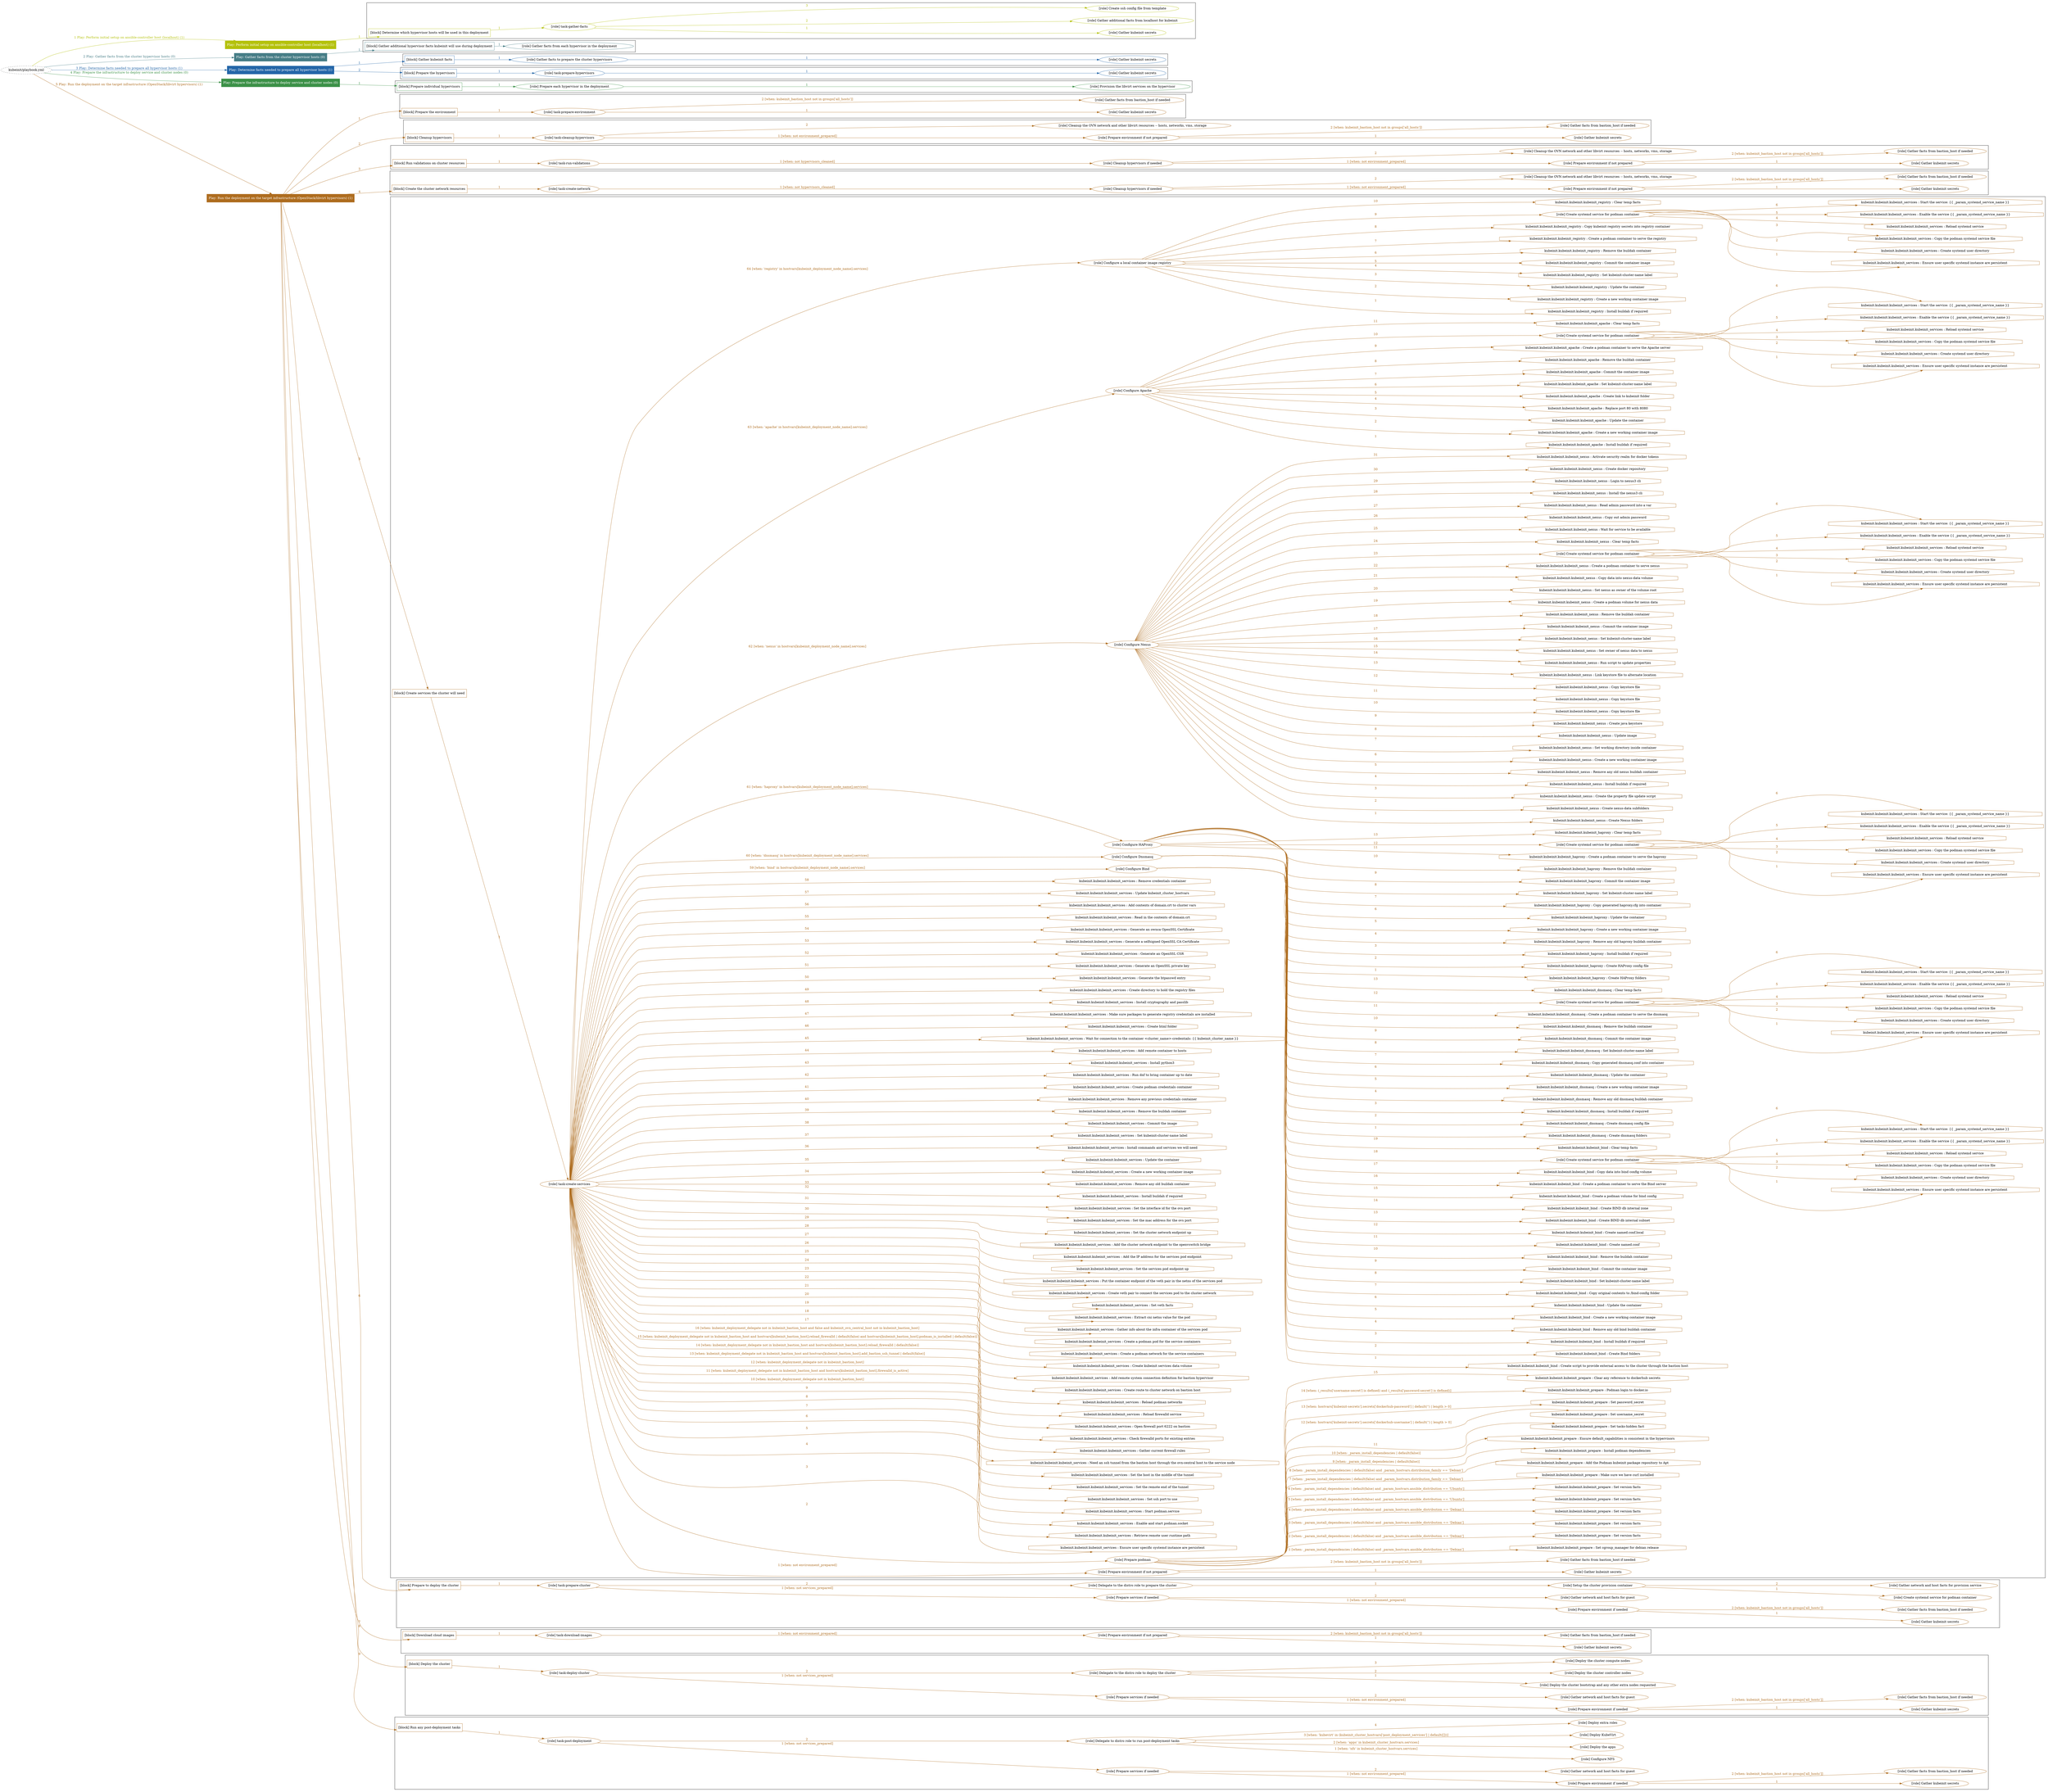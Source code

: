 digraph {
	graph [concentrate=true ordering=in rankdir=LR ratio=fill]
	edge [esep=5 sep=10]
	"kubeinit/playbook.yml" [URL="/home/runner/work/kubeinit/kubeinit/kubeinit/playbook.yml" id=playbook_0a6471e6 style=dotted]
	"kubeinit/playbook.yml" -> play_06b35f0c [label="1 Play: Perform initial setup on ansible-controller host (localhost) (1)" color="#b4c10b" fontcolor="#b4c10b" id=edge_play_06b35f0c labeltooltip="1 Play: Perform initial setup on ansible-controller host (localhost) (1)" tooltip="1 Play: Perform initial setup on ansible-controller host (localhost) (1)"]
	subgraph "Play: Perform initial setup on ansible-controller host (localhost) (1)" {
		play_06b35f0c [label="Play: Perform initial setup on ansible-controller host (localhost) (1)" URL="/home/runner/work/kubeinit/kubeinit/kubeinit/playbook.yml" color="#b4c10b" fontcolor="#ffffff" id=play_06b35f0c shape=box style=filled tooltip=localhost]
		play_06b35f0c -> block_584b771f [label=1 color="#b4c10b" fontcolor="#b4c10b" id=edge_block_584b771f labeltooltip=1 tooltip=1]
		subgraph cluster_block_584b771f {
			block_584b771f [label="[block] Determine which hypervisor hosts will be used in this deployment" URL="/home/runner/work/kubeinit/kubeinit/kubeinit/playbook.yml" color="#b4c10b" id=block_584b771f labeltooltip="Determine which hypervisor hosts will be used in this deployment" shape=box tooltip="Determine which hypervisor hosts will be used in this deployment"]
			block_584b771f -> role_ae408002 [label="1 " color="#b4c10b" fontcolor="#b4c10b" id=edge_role_ae408002 labeltooltip="1 " tooltip="1 "]
			subgraph "task-gather-facts" {
				role_ae408002 [label="[role] task-gather-facts" URL="/home/runner/work/kubeinit/kubeinit/kubeinit/playbook.yml" color="#b4c10b" id=role_ae408002 tooltip="task-gather-facts"]
				role_ae408002 -> role_2a037ad8 [label="1 " color="#b4c10b" fontcolor="#b4c10b" id=edge_role_2a037ad8 labeltooltip="1 " tooltip="1 "]
				subgraph "Gather kubeinit secrets" {
					role_2a037ad8 [label="[role] Gather kubeinit secrets" URL="/home/runner/.ansible/collections/ansible_collections/kubeinit/kubeinit/roles/kubeinit_prepare/tasks/build_hypervisors_group.yml" color="#b4c10b" id=role_2a037ad8 tooltip="Gather kubeinit secrets"]
				}
				role_ae408002 -> role_daa7dbc8 [label="2 " color="#b4c10b" fontcolor="#b4c10b" id=edge_role_daa7dbc8 labeltooltip="2 " tooltip="2 "]
				subgraph "Gather additional facts from localhost for kubeinit" {
					role_daa7dbc8 [label="[role] Gather additional facts from localhost for kubeinit" URL="/home/runner/.ansible/collections/ansible_collections/kubeinit/kubeinit/roles/kubeinit_prepare/tasks/build_hypervisors_group.yml" color="#b4c10b" id=role_daa7dbc8 tooltip="Gather additional facts from localhost for kubeinit"]
				}
				role_ae408002 -> role_f9793214 [label="3 " color="#b4c10b" fontcolor="#b4c10b" id=edge_role_f9793214 labeltooltip="3 " tooltip="3 "]
				subgraph "Create ssh config file from template" {
					role_f9793214 [label="[role] Create ssh config file from template" URL="/home/runner/.ansible/collections/ansible_collections/kubeinit/kubeinit/roles/kubeinit_prepare/tasks/build_hypervisors_group.yml" color="#b4c10b" id=role_f9793214 tooltip="Create ssh config file from template"]
				}
			}
		}
	}
	"kubeinit/playbook.yml" -> play_045f5010 [label="2 Play: Gather facts from the cluster hypervisor hosts (0)" color="#467d86" fontcolor="#467d86" id=edge_play_045f5010 labeltooltip="2 Play: Gather facts from the cluster hypervisor hosts (0)" tooltip="2 Play: Gather facts from the cluster hypervisor hosts (0)"]
	subgraph "Play: Gather facts from the cluster hypervisor hosts (0)" {
		play_045f5010 [label="Play: Gather facts from the cluster hypervisor hosts (0)" URL="/home/runner/work/kubeinit/kubeinit/kubeinit/playbook.yml" color="#467d86" fontcolor="#ffffff" id=play_045f5010 shape=box style=filled tooltip="Play: Gather facts from the cluster hypervisor hosts (0)"]
		play_045f5010 -> block_84668b7c [label=1 color="#467d86" fontcolor="#467d86" id=edge_block_84668b7c labeltooltip=1 tooltip=1]
		subgraph cluster_block_84668b7c {
			block_84668b7c [label="[block] Gather additional hypervisor facts kubeinit will use during deployment" URL="/home/runner/work/kubeinit/kubeinit/kubeinit/playbook.yml" color="#467d86" id=block_84668b7c labeltooltip="Gather additional hypervisor facts kubeinit will use during deployment" shape=box tooltip="Gather additional hypervisor facts kubeinit will use during deployment"]
			block_84668b7c -> role_03f2cdf7 [label="1 " color="#467d86" fontcolor="#467d86" id=edge_role_03f2cdf7 labeltooltip="1 " tooltip="1 "]
			subgraph "Gather facts from each hypervisor in the deployment" {
				role_03f2cdf7 [label="[role] Gather facts from each hypervisor in the deployment" URL="/home/runner/work/kubeinit/kubeinit/kubeinit/playbook.yml" color="#467d86" id=role_03f2cdf7 tooltip="Gather facts from each hypervisor in the deployment"]
			}
		}
	}
	"kubeinit/playbook.yml" -> play_51bc551f [label="3 Play: Determine facts needed to prepare all hypervisor hosts (1)" color="#2466a8" fontcolor="#2466a8" id=edge_play_51bc551f labeltooltip="3 Play: Determine facts needed to prepare all hypervisor hosts (1)" tooltip="3 Play: Determine facts needed to prepare all hypervisor hosts (1)"]
	subgraph "Play: Determine facts needed to prepare all hypervisor hosts (1)" {
		play_51bc551f [label="Play: Determine facts needed to prepare all hypervisor hosts (1)" URL="/home/runner/work/kubeinit/kubeinit/kubeinit/playbook.yml" color="#2466a8" fontcolor="#ffffff" id=play_51bc551f shape=box style=filled tooltip=localhost]
		play_51bc551f -> block_f41ef821 [label=1 color="#2466a8" fontcolor="#2466a8" id=edge_block_f41ef821 labeltooltip=1 tooltip=1]
		subgraph cluster_block_f41ef821 {
			block_f41ef821 [label="[block] Gather kubeinit facts" URL="/home/runner/work/kubeinit/kubeinit/kubeinit/playbook.yml" color="#2466a8" id=block_f41ef821 labeltooltip="Gather kubeinit facts" shape=box tooltip="Gather kubeinit facts"]
			block_f41ef821 -> role_8fb916c0 [label="1 " color="#2466a8" fontcolor="#2466a8" id=edge_role_8fb916c0 labeltooltip="1 " tooltip="1 "]
			subgraph "Gather facts to prepare the cluster hypervisors" {
				role_8fb916c0 [label="[role] Gather facts to prepare the cluster hypervisors" URL="/home/runner/work/kubeinit/kubeinit/kubeinit/playbook.yml" color="#2466a8" id=role_8fb916c0 tooltip="Gather facts to prepare the cluster hypervisors"]
				role_8fb916c0 -> role_a6de4675 [label="1 " color="#2466a8" fontcolor="#2466a8" id=edge_role_a6de4675 labeltooltip="1 " tooltip="1 "]
				subgraph "Gather kubeinit secrets" {
					role_a6de4675 [label="[role] Gather kubeinit secrets" URL="/home/runner/.ansible/collections/ansible_collections/kubeinit/kubeinit/roles/kubeinit_prepare/tasks/gather_kubeinit_facts.yml" color="#2466a8" id=role_a6de4675 tooltip="Gather kubeinit secrets"]
				}
			}
		}
		play_51bc551f -> block_a184ecf3 [label=2 color="#2466a8" fontcolor="#2466a8" id=edge_block_a184ecf3 labeltooltip=2 tooltip=2]
		subgraph cluster_block_a184ecf3 {
			block_a184ecf3 [label="[block] Prepare the hypervisors" URL="/home/runner/work/kubeinit/kubeinit/kubeinit/playbook.yml" color="#2466a8" id=block_a184ecf3 labeltooltip="Prepare the hypervisors" shape=box tooltip="Prepare the hypervisors"]
			block_a184ecf3 -> role_db6ee0c4 [label="1 " color="#2466a8" fontcolor="#2466a8" id=edge_role_db6ee0c4 labeltooltip="1 " tooltip="1 "]
			subgraph "task-prepare-hypervisors" {
				role_db6ee0c4 [label="[role] task-prepare-hypervisors" URL="/home/runner/work/kubeinit/kubeinit/kubeinit/playbook.yml" color="#2466a8" id=role_db6ee0c4 tooltip="task-prepare-hypervisors"]
				role_db6ee0c4 -> role_911d8af8 [label="1 " color="#2466a8" fontcolor="#2466a8" id=edge_role_911d8af8 labeltooltip="1 " tooltip="1 "]
				subgraph "Gather kubeinit secrets" {
					role_911d8af8 [label="[role] Gather kubeinit secrets" URL="/home/runner/.ansible/collections/ansible_collections/kubeinit/kubeinit/roles/kubeinit_prepare/tasks/gather_kubeinit_facts.yml" color="#2466a8" id=role_911d8af8 tooltip="Gather kubeinit secrets"]
				}
			}
		}
	}
	"kubeinit/playbook.yml" -> play_febd6047 [label="4 Play: Prepare the infrastructure to deploy service and cluster nodes (0)" color="#3b9147" fontcolor="#3b9147" id=edge_play_febd6047 labeltooltip="4 Play: Prepare the infrastructure to deploy service and cluster nodes (0)" tooltip="4 Play: Prepare the infrastructure to deploy service and cluster nodes (0)"]
	subgraph "Play: Prepare the infrastructure to deploy service and cluster nodes (0)" {
		play_febd6047 [label="Play: Prepare the infrastructure to deploy service and cluster nodes (0)" URL="/home/runner/work/kubeinit/kubeinit/kubeinit/playbook.yml" color="#3b9147" fontcolor="#ffffff" id=play_febd6047 shape=box style=filled tooltip="Play: Prepare the infrastructure to deploy service and cluster nodes (0)"]
		play_febd6047 -> block_66472186 [label=1 color="#3b9147" fontcolor="#3b9147" id=edge_block_66472186 labeltooltip=1 tooltip=1]
		subgraph cluster_block_66472186 {
			block_66472186 [label="[block] Prepare individual hypervisors" URL="/home/runner/work/kubeinit/kubeinit/kubeinit/playbook.yml" color="#3b9147" id=block_66472186 labeltooltip="Prepare individual hypervisors" shape=box tooltip="Prepare individual hypervisors"]
			block_66472186 -> role_67820323 [label="1 " color="#3b9147" fontcolor="#3b9147" id=edge_role_67820323 labeltooltip="1 " tooltip="1 "]
			subgraph "Prepare each hypervisor in the deployment" {
				role_67820323 [label="[role] Prepare each hypervisor in the deployment" URL="/home/runner/work/kubeinit/kubeinit/kubeinit/playbook.yml" color="#3b9147" id=role_67820323 tooltip="Prepare each hypervisor in the deployment"]
				role_67820323 -> role_e2832012 [label="1 " color="#3b9147" fontcolor="#3b9147" id=edge_role_e2832012 labeltooltip="1 " tooltip="1 "]
				subgraph "Provision the libvirt services on the hypervisor" {
					role_e2832012 [label="[role] Provision the libvirt services on the hypervisor" URL="/home/runner/.ansible/collections/ansible_collections/kubeinit/kubeinit/roles/kubeinit_prepare/tasks/prepare_hypervisor.yml" color="#3b9147" id=role_e2832012 tooltip="Provision the libvirt services on the hypervisor"]
				}
			}
		}
	}
	"kubeinit/playbook.yml" -> play_18effc71 [label="5 Play: Run the deployment on the target infrastructure (OpenStack/libvirt hypervisors) (1)" color="#ae6c1e" fontcolor="#ae6c1e" id=edge_play_18effc71 labeltooltip="5 Play: Run the deployment on the target infrastructure (OpenStack/libvirt hypervisors) (1)" tooltip="5 Play: Run the deployment on the target infrastructure (OpenStack/libvirt hypervisors) (1)"]
	subgraph "Play: Run the deployment on the target infrastructure (OpenStack/libvirt hypervisors) (1)" {
		play_18effc71 [label="Play: Run the deployment on the target infrastructure (OpenStack/libvirt hypervisors) (1)" URL="/home/runner/work/kubeinit/kubeinit/kubeinit/playbook.yml" color="#ae6c1e" fontcolor="#ffffff" id=play_18effc71 shape=box style=filled tooltip=localhost]
		play_18effc71 -> block_a5de610d [label=1 color="#ae6c1e" fontcolor="#ae6c1e" id=edge_block_a5de610d labeltooltip=1 tooltip=1]
		subgraph cluster_block_a5de610d {
			block_a5de610d [label="[block] Prepare the environment" URL="/home/runner/work/kubeinit/kubeinit/kubeinit/playbook.yml" color="#ae6c1e" id=block_a5de610d labeltooltip="Prepare the environment" shape=box tooltip="Prepare the environment"]
			block_a5de610d -> role_9bd1942e [label="1 " color="#ae6c1e" fontcolor="#ae6c1e" id=edge_role_9bd1942e labeltooltip="1 " tooltip="1 "]
			subgraph "task-prepare-environment" {
				role_9bd1942e [label="[role] task-prepare-environment" URL="/home/runner/work/kubeinit/kubeinit/kubeinit/playbook.yml" color="#ae6c1e" id=role_9bd1942e tooltip="task-prepare-environment"]
				role_9bd1942e -> role_1d1124d9 [label="1 " color="#ae6c1e" fontcolor="#ae6c1e" id=edge_role_1d1124d9 labeltooltip="1 " tooltip="1 "]
				subgraph "Gather kubeinit secrets" {
					role_1d1124d9 [label="[role] Gather kubeinit secrets" URL="/home/runner/.ansible/collections/ansible_collections/kubeinit/kubeinit/roles/kubeinit_prepare/tasks/gather_kubeinit_facts.yml" color="#ae6c1e" id=role_1d1124d9 tooltip="Gather kubeinit secrets"]
				}
				role_9bd1942e -> role_97d29758 [label="2 [when: kubeinit_bastion_host not in groups['all_hosts']]" color="#ae6c1e" fontcolor="#ae6c1e" id=edge_role_97d29758 labeltooltip="2 [when: kubeinit_bastion_host not in groups['all_hosts']]" tooltip="2 [when: kubeinit_bastion_host not in groups['all_hosts']]"]
				subgraph "Gather facts from bastion_host if needed" {
					role_97d29758 [label="[role] Gather facts from bastion_host if needed" URL="/home/runner/.ansible/collections/ansible_collections/kubeinit/kubeinit/roles/kubeinit_prepare/tasks/main.yml" color="#ae6c1e" id=role_97d29758 tooltip="Gather facts from bastion_host if needed"]
				}
			}
		}
		play_18effc71 -> block_7980e2aa [label=2 color="#ae6c1e" fontcolor="#ae6c1e" id=edge_block_7980e2aa labeltooltip=2 tooltip=2]
		subgraph cluster_block_7980e2aa {
			block_7980e2aa [label="[block] Cleanup hypervisors" URL="/home/runner/work/kubeinit/kubeinit/kubeinit/playbook.yml" color="#ae6c1e" id=block_7980e2aa labeltooltip="Cleanup hypervisors" shape=box tooltip="Cleanup hypervisors"]
			block_7980e2aa -> role_210d261c [label="1 " color="#ae6c1e" fontcolor="#ae6c1e" id=edge_role_210d261c labeltooltip="1 " tooltip="1 "]
			subgraph "task-cleanup-hypervisors" {
				role_210d261c [label="[role] task-cleanup-hypervisors" URL="/home/runner/work/kubeinit/kubeinit/kubeinit/playbook.yml" color="#ae6c1e" id=role_210d261c tooltip="task-cleanup-hypervisors"]
				role_210d261c -> role_e49f1add [label="1 [when: not environment_prepared]" color="#ae6c1e" fontcolor="#ae6c1e" id=edge_role_e49f1add labeltooltip="1 [when: not environment_prepared]" tooltip="1 [when: not environment_prepared]"]
				subgraph "Prepare environment if not prepared" {
					role_e49f1add [label="[role] Prepare environment if not prepared" URL="/home/runner/.ansible/collections/ansible_collections/kubeinit/kubeinit/roles/kubeinit_libvirt/tasks/cleanup_hypervisors.yml" color="#ae6c1e" id=role_e49f1add tooltip="Prepare environment if not prepared"]
					role_e49f1add -> role_99440899 [label="1 " color="#ae6c1e" fontcolor="#ae6c1e" id=edge_role_99440899 labeltooltip="1 " tooltip="1 "]
					subgraph "Gather kubeinit secrets" {
						role_99440899 [label="[role] Gather kubeinit secrets" URL="/home/runner/.ansible/collections/ansible_collections/kubeinit/kubeinit/roles/kubeinit_prepare/tasks/gather_kubeinit_facts.yml" color="#ae6c1e" id=role_99440899 tooltip="Gather kubeinit secrets"]
					}
					role_e49f1add -> role_dbc67d1e [label="2 [when: kubeinit_bastion_host not in groups['all_hosts']]" color="#ae6c1e" fontcolor="#ae6c1e" id=edge_role_dbc67d1e labeltooltip="2 [when: kubeinit_bastion_host not in groups['all_hosts']]" tooltip="2 [when: kubeinit_bastion_host not in groups['all_hosts']]"]
					subgraph "Gather facts from bastion_host if needed" {
						role_dbc67d1e [label="[role] Gather facts from bastion_host if needed" URL="/home/runner/.ansible/collections/ansible_collections/kubeinit/kubeinit/roles/kubeinit_prepare/tasks/main.yml" color="#ae6c1e" id=role_dbc67d1e tooltip="Gather facts from bastion_host if needed"]
					}
				}
				role_210d261c -> role_ad922662 [label="2 " color="#ae6c1e" fontcolor="#ae6c1e" id=edge_role_ad922662 labeltooltip="2 " tooltip="2 "]
				subgraph "Cleanup the OVN network and other libvirt resources -- hosts, networks, vms, storage" {
					role_ad922662 [label="[role] Cleanup the OVN network and other libvirt resources -- hosts, networks, vms, storage" URL="/home/runner/.ansible/collections/ansible_collections/kubeinit/kubeinit/roles/kubeinit_libvirt/tasks/cleanup_hypervisors.yml" color="#ae6c1e" id=role_ad922662 tooltip="Cleanup the OVN network and other libvirt resources -- hosts, networks, vms, storage"]
				}
			}
		}
		play_18effc71 -> block_d9d20813 [label=3 color="#ae6c1e" fontcolor="#ae6c1e" id=edge_block_d9d20813 labeltooltip=3 tooltip=3]
		subgraph cluster_block_d9d20813 {
			block_d9d20813 [label="[block] Run validations on cluster resources" URL="/home/runner/work/kubeinit/kubeinit/kubeinit/playbook.yml" color="#ae6c1e" id=block_d9d20813 labeltooltip="Run validations on cluster resources" shape=box tooltip="Run validations on cluster resources"]
			block_d9d20813 -> role_d5a7a8e2 [label="1 " color="#ae6c1e" fontcolor="#ae6c1e" id=edge_role_d5a7a8e2 labeltooltip="1 " tooltip="1 "]
			subgraph "task-run-validations" {
				role_d5a7a8e2 [label="[role] task-run-validations" URL="/home/runner/work/kubeinit/kubeinit/kubeinit/playbook.yml" color="#ae6c1e" id=role_d5a7a8e2 tooltip="task-run-validations"]
				role_d5a7a8e2 -> role_5be59719 [label="1 [when: not hypervisors_cleaned]" color="#ae6c1e" fontcolor="#ae6c1e" id=edge_role_5be59719 labeltooltip="1 [when: not hypervisors_cleaned]" tooltip="1 [when: not hypervisors_cleaned]"]
				subgraph "Cleanup hypervisors if needed" {
					role_5be59719 [label="[role] Cleanup hypervisors if needed" URL="/home/runner/.ansible/collections/ansible_collections/kubeinit/kubeinit/roles/kubeinit_validations/tasks/main.yml" color="#ae6c1e" id=role_5be59719 tooltip="Cleanup hypervisors if needed"]
					role_5be59719 -> role_ea38c492 [label="1 [when: not environment_prepared]" color="#ae6c1e" fontcolor="#ae6c1e" id=edge_role_ea38c492 labeltooltip="1 [when: not environment_prepared]" tooltip="1 [when: not environment_prepared]"]
					subgraph "Prepare environment if not prepared" {
						role_ea38c492 [label="[role] Prepare environment if not prepared" URL="/home/runner/.ansible/collections/ansible_collections/kubeinit/kubeinit/roles/kubeinit_libvirt/tasks/cleanup_hypervisors.yml" color="#ae6c1e" id=role_ea38c492 tooltip="Prepare environment if not prepared"]
						role_ea38c492 -> role_472f3623 [label="1 " color="#ae6c1e" fontcolor="#ae6c1e" id=edge_role_472f3623 labeltooltip="1 " tooltip="1 "]
						subgraph "Gather kubeinit secrets" {
							role_472f3623 [label="[role] Gather kubeinit secrets" URL="/home/runner/.ansible/collections/ansible_collections/kubeinit/kubeinit/roles/kubeinit_prepare/tasks/gather_kubeinit_facts.yml" color="#ae6c1e" id=role_472f3623 tooltip="Gather kubeinit secrets"]
						}
						role_ea38c492 -> role_0137269e [label="2 [when: kubeinit_bastion_host not in groups['all_hosts']]" color="#ae6c1e" fontcolor="#ae6c1e" id=edge_role_0137269e labeltooltip="2 [when: kubeinit_bastion_host not in groups['all_hosts']]" tooltip="2 [when: kubeinit_bastion_host not in groups['all_hosts']]"]
						subgraph "Gather facts from bastion_host if needed" {
							role_0137269e [label="[role] Gather facts from bastion_host if needed" URL="/home/runner/.ansible/collections/ansible_collections/kubeinit/kubeinit/roles/kubeinit_prepare/tasks/main.yml" color="#ae6c1e" id=role_0137269e tooltip="Gather facts from bastion_host if needed"]
						}
					}
					role_5be59719 -> role_cc3163ad [label="2 " color="#ae6c1e" fontcolor="#ae6c1e" id=edge_role_cc3163ad labeltooltip="2 " tooltip="2 "]
					subgraph "Cleanup the OVN network and other libvirt resources -- hosts, networks, vms, storage" {
						role_cc3163ad [label="[role] Cleanup the OVN network and other libvirt resources -- hosts, networks, vms, storage" URL="/home/runner/.ansible/collections/ansible_collections/kubeinit/kubeinit/roles/kubeinit_libvirt/tasks/cleanup_hypervisors.yml" color="#ae6c1e" id=role_cc3163ad tooltip="Cleanup the OVN network and other libvirt resources -- hosts, networks, vms, storage"]
					}
				}
			}
		}
		play_18effc71 -> block_4ea52a9b [label=4 color="#ae6c1e" fontcolor="#ae6c1e" id=edge_block_4ea52a9b labeltooltip=4 tooltip=4]
		subgraph cluster_block_4ea52a9b {
			block_4ea52a9b [label="[block] Create the cluster network resources" URL="/home/runner/work/kubeinit/kubeinit/kubeinit/playbook.yml" color="#ae6c1e" id=block_4ea52a9b labeltooltip="Create the cluster network resources" shape=box tooltip="Create the cluster network resources"]
			block_4ea52a9b -> role_d9a6a9fc [label="1 " color="#ae6c1e" fontcolor="#ae6c1e" id=edge_role_d9a6a9fc labeltooltip="1 " tooltip="1 "]
			subgraph "task-create-network" {
				role_d9a6a9fc [label="[role] task-create-network" URL="/home/runner/work/kubeinit/kubeinit/kubeinit/playbook.yml" color="#ae6c1e" id=role_d9a6a9fc tooltip="task-create-network"]
				role_d9a6a9fc -> role_ca5d18b8 [label="1 [when: not hypervisors_cleaned]" color="#ae6c1e" fontcolor="#ae6c1e" id=edge_role_ca5d18b8 labeltooltip="1 [when: not hypervisors_cleaned]" tooltip="1 [when: not hypervisors_cleaned]"]
				subgraph "Cleanup hypervisors if needed" {
					role_ca5d18b8 [label="[role] Cleanup hypervisors if needed" URL="/home/runner/.ansible/collections/ansible_collections/kubeinit/kubeinit/roles/kubeinit_libvirt/tasks/create_network.yml" color="#ae6c1e" id=role_ca5d18b8 tooltip="Cleanup hypervisors if needed"]
					role_ca5d18b8 -> role_aaea3fca [label="1 [when: not environment_prepared]" color="#ae6c1e" fontcolor="#ae6c1e" id=edge_role_aaea3fca labeltooltip="1 [when: not environment_prepared]" tooltip="1 [when: not environment_prepared]"]
					subgraph "Prepare environment if not prepared" {
						role_aaea3fca [label="[role] Prepare environment if not prepared" URL="/home/runner/.ansible/collections/ansible_collections/kubeinit/kubeinit/roles/kubeinit_libvirt/tasks/cleanup_hypervisors.yml" color="#ae6c1e" id=role_aaea3fca tooltip="Prepare environment if not prepared"]
						role_aaea3fca -> role_8efab3d5 [label="1 " color="#ae6c1e" fontcolor="#ae6c1e" id=edge_role_8efab3d5 labeltooltip="1 " tooltip="1 "]
						subgraph "Gather kubeinit secrets" {
							role_8efab3d5 [label="[role] Gather kubeinit secrets" URL="/home/runner/.ansible/collections/ansible_collections/kubeinit/kubeinit/roles/kubeinit_prepare/tasks/gather_kubeinit_facts.yml" color="#ae6c1e" id=role_8efab3d5 tooltip="Gather kubeinit secrets"]
						}
						role_aaea3fca -> role_99e81a39 [label="2 [when: kubeinit_bastion_host not in groups['all_hosts']]" color="#ae6c1e" fontcolor="#ae6c1e" id=edge_role_99e81a39 labeltooltip="2 [when: kubeinit_bastion_host not in groups['all_hosts']]" tooltip="2 [when: kubeinit_bastion_host not in groups['all_hosts']]"]
						subgraph "Gather facts from bastion_host if needed" {
							role_99e81a39 [label="[role] Gather facts from bastion_host if needed" URL="/home/runner/.ansible/collections/ansible_collections/kubeinit/kubeinit/roles/kubeinit_prepare/tasks/main.yml" color="#ae6c1e" id=role_99e81a39 tooltip="Gather facts from bastion_host if needed"]
						}
					}
					role_ca5d18b8 -> role_3c5d94e4 [label="2 " color="#ae6c1e" fontcolor="#ae6c1e" id=edge_role_3c5d94e4 labeltooltip="2 " tooltip="2 "]
					subgraph "Cleanup the OVN network and other libvirt resources -- hosts, networks, vms, storage" {
						role_3c5d94e4 [label="[role] Cleanup the OVN network and other libvirt resources -- hosts, networks, vms, storage" URL="/home/runner/.ansible/collections/ansible_collections/kubeinit/kubeinit/roles/kubeinit_libvirt/tasks/cleanup_hypervisors.yml" color="#ae6c1e" id=role_3c5d94e4 tooltip="Cleanup the OVN network and other libvirt resources -- hosts, networks, vms, storage"]
					}
				}
			}
		}
		play_18effc71 -> block_d1ef55d8 [label=5 color="#ae6c1e" fontcolor="#ae6c1e" id=edge_block_d1ef55d8 labeltooltip=5 tooltip=5]
		subgraph cluster_block_d1ef55d8 {
			block_d1ef55d8 [label="[block] Create services the cluster will need" URL="/home/runner/work/kubeinit/kubeinit/kubeinit/playbook.yml" color="#ae6c1e" id=block_d1ef55d8 labeltooltip="Create services the cluster will need" shape=box tooltip="Create services the cluster will need"]
			block_d1ef55d8 -> role_e499cb67 [label="1 " color="#ae6c1e" fontcolor="#ae6c1e" id=edge_role_e499cb67 labeltooltip="1 " tooltip="1 "]
			subgraph "task-create-services" {
				role_e499cb67 [label="[role] task-create-services" URL="/home/runner/work/kubeinit/kubeinit/kubeinit/playbook.yml" color="#ae6c1e" id=role_e499cb67 tooltip="task-create-services"]
				role_e499cb67 -> role_9734a499 [label="1 [when: not environment_prepared]" color="#ae6c1e" fontcolor="#ae6c1e" id=edge_role_9734a499 labeltooltip="1 [when: not environment_prepared]" tooltip="1 [when: not environment_prepared]"]
				subgraph "Prepare environment if not prepared" {
					role_9734a499 [label="[role] Prepare environment if not prepared" URL="/home/runner/.ansible/collections/ansible_collections/kubeinit/kubeinit/roles/kubeinit_services/tasks/main.yml" color="#ae6c1e" id=role_9734a499 tooltip="Prepare environment if not prepared"]
					role_9734a499 -> role_60f72047 [label="1 " color="#ae6c1e" fontcolor="#ae6c1e" id=edge_role_60f72047 labeltooltip="1 " tooltip="1 "]
					subgraph "Gather kubeinit secrets" {
						role_60f72047 [label="[role] Gather kubeinit secrets" URL="/home/runner/.ansible/collections/ansible_collections/kubeinit/kubeinit/roles/kubeinit_prepare/tasks/gather_kubeinit_facts.yml" color="#ae6c1e" id=role_60f72047 tooltip="Gather kubeinit secrets"]
					}
					role_9734a499 -> role_f3148be0 [label="2 [when: kubeinit_bastion_host not in groups['all_hosts']]" color="#ae6c1e" fontcolor="#ae6c1e" id=edge_role_f3148be0 labeltooltip="2 [when: kubeinit_bastion_host not in groups['all_hosts']]" tooltip="2 [when: kubeinit_bastion_host not in groups['all_hosts']]"]
					subgraph "Gather facts from bastion_host if needed" {
						role_f3148be0 [label="[role] Gather facts from bastion_host if needed" URL="/home/runner/.ansible/collections/ansible_collections/kubeinit/kubeinit/roles/kubeinit_prepare/tasks/main.yml" color="#ae6c1e" id=role_f3148be0 tooltip="Gather facts from bastion_host if needed"]
					}
				}
				role_e499cb67 -> role_38c819bd [label="2 " color="#ae6c1e" fontcolor="#ae6c1e" id=edge_role_38c819bd labeltooltip="2 " tooltip="2 "]
				subgraph "Prepare podman" {
					role_38c819bd [label="[role] Prepare podman" URL="/home/runner/.ansible/collections/ansible_collections/kubeinit/kubeinit/roles/kubeinit_services/tasks/00_create_service_pod.yml" color="#ae6c1e" id=role_38c819bd tooltip="Prepare podman"]
					task_8d8638c1 [label="kubeinit.kubeinit.kubeinit_prepare : Set cgroup_manager for debian release" URL="/home/runner/.ansible/collections/ansible_collections/kubeinit/kubeinit/roles/kubeinit_prepare/tasks/prepare_podman.yml" color="#ae6c1e" id=task_8d8638c1 shape=octagon tooltip="kubeinit.kubeinit.kubeinit_prepare : Set cgroup_manager for debian release"]
					role_38c819bd -> task_8d8638c1 [label="1 [when: _param_install_dependencies | default(false) and _param_hostvars.ansible_distribution == 'Debian']" color="#ae6c1e" fontcolor="#ae6c1e" id=edge_task_8d8638c1 labeltooltip="1 [when: _param_install_dependencies | default(false) and _param_hostvars.ansible_distribution == 'Debian']" tooltip="1 [when: _param_install_dependencies | default(false) and _param_hostvars.ansible_distribution == 'Debian']"]
					task_551c9f6b [label="kubeinit.kubeinit.kubeinit_prepare : Set version facts" URL="/home/runner/.ansible/collections/ansible_collections/kubeinit/kubeinit/roles/kubeinit_prepare/tasks/prepare_podman.yml" color="#ae6c1e" id=task_551c9f6b shape=octagon tooltip="kubeinit.kubeinit.kubeinit_prepare : Set version facts"]
					role_38c819bd -> task_551c9f6b [label="2 [when: _param_install_dependencies | default(false) and _param_hostvars.ansible_distribution == 'Debian']" color="#ae6c1e" fontcolor="#ae6c1e" id=edge_task_551c9f6b labeltooltip="2 [when: _param_install_dependencies | default(false) and _param_hostvars.ansible_distribution == 'Debian']" tooltip="2 [when: _param_install_dependencies | default(false) and _param_hostvars.ansible_distribution == 'Debian']"]
					task_9471ea95 [label="kubeinit.kubeinit.kubeinit_prepare : Set version facts" URL="/home/runner/.ansible/collections/ansible_collections/kubeinit/kubeinit/roles/kubeinit_prepare/tasks/prepare_podman.yml" color="#ae6c1e" id=task_9471ea95 shape=octagon tooltip="kubeinit.kubeinit.kubeinit_prepare : Set version facts"]
					role_38c819bd -> task_9471ea95 [label="3 [when: _param_install_dependencies | default(false) and _param_hostvars.ansible_distribution == 'Debian']" color="#ae6c1e" fontcolor="#ae6c1e" id=edge_task_9471ea95 labeltooltip="3 [when: _param_install_dependencies | default(false) and _param_hostvars.ansible_distribution == 'Debian']" tooltip="3 [when: _param_install_dependencies | default(false) and _param_hostvars.ansible_distribution == 'Debian']"]
					task_740d46d6 [label="kubeinit.kubeinit.kubeinit_prepare : Set version facts" URL="/home/runner/.ansible/collections/ansible_collections/kubeinit/kubeinit/roles/kubeinit_prepare/tasks/prepare_podman.yml" color="#ae6c1e" id=task_740d46d6 shape=octagon tooltip="kubeinit.kubeinit.kubeinit_prepare : Set version facts"]
					role_38c819bd -> task_740d46d6 [label="4 [when: _param_install_dependencies | default(false) and _param_hostvars.ansible_distribution == 'Debian']" color="#ae6c1e" fontcolor="#ae6c1e" id=edge_task_740d46d6 labeltooltip="4 [when: _param_install_dependencies | default(false) and _param_hostvars.ansible_distribution == 'Debian']" tooltip="4 [when: _param_install_dependencies | default(false) and _param_hostvars.ansible_distribution == 'Debian']"]
					task_b4beb403 [label="kubeinit.kubeinit.kubeinit_prepare : Set version facts" URL="/home/runner/.ansible/collections/ansible_collections/kubeinit/kubeinit/roles/kubeinit_prepare/tasks/prepare_podman.yml" color="#ae6c1e" id=task_b4beb403 shape=octagon tooltip="kubeinit.kubeinit.kubeinit_prepare : Set version facts"]
					role_38c819bd -> task_b4beb403 [label="5 [when: _param_install_dependencies | default(false) and _param_hostvars.ansible_distribution == 'Ubuntu']" color="#ae6c1e" fontcolor="#ae6c1e" id=edge_task_b4beb403 labeltooltip="5 [when: _param_install_dependencies | default(false) and _param_hostvars.ansible_distribution == 'Ubuntu']" tooltip="5 [when: _param_install_dependencies | default(false) and _param_hostvars.ansible_distribution == 'Ubuntu']"]
					task_a8840376 [label="kubeinit.kubeinit.kubeinit_prepare : Set version facts" URL="/home/runner/.ansible/collections/ansible_collections/kubeinit/kubeinit/roles/kubeinit_prepare/tasks/prepare_podman.yml" color="#ae6c1e" id=task_a8840376 shape=octagon tooltip="kubeinit.kubeinit.kubeinit_prepare : Set version facts"]
					role_38c819bd -> task_a8840376 [label="6 [when: _param_install_dependencies | default(false) and _param_hostvars.ansible_distribution == 'Ubuntu']" color="#ae6c1e" fontcolor="#ae6c1e" id=edge_task_a8840376 labeltooltip="6 [when: _param_install_dependencies | default(false) and _param_hostvars.ansible_distribution == 'Ubuntu']" tooltip="6 [when: _param_install_dependencies | default(false) and _param_hostvars.ansible_distribution == 'Ubuntu']"]
					task_ba37125c [label="kubeinit.kubeinit.kubeinit_prepare : Make sure we have curl installed" URL="/home/runner/.ansible/collections/ansible_collections/kubeinit/kubeinit/roles/kubeinit_prepare/tasks/prepare_podman.yml" color="#ae6c1e" id=task_ba37125c shape=octagon tooltip="kubeinit.kubeinit.kubeinit_prepare : Make sure we have curl installed"]
					role_38c819bd -> task_ba37125c [label="7 [when: _param_install_dependencies | default(false) and _param_hostvars.distribution_family == 'Debian']" color="#ae6c1e" fontcolor="#ae6c1e" id=edge_task_ba37125c labeltooltip="7 [when: _param_install_dependencies | default(false) and _param_hostvars.distribution_family == 'Debian']" tooltip="7 [when: _param_install_dependencies | default(false) and _param_hostvars.distribution_family == 'Debian']"]
					task_83001e0e [label="kubeinit.kubeinit.kubeinit_prepare : Add the Podman kubeinit package repository to Apt" URL="/home/runner/.ansible/collections/ansible_collections/kubeinit/kubeinit/roles/kubeinit_prepare/tasks/prepare_podman.yml" color="#ae6c1e" id=task_83001e0e shape=octagon tooltip="kubeinit.kubeinit.kubeinit_prepare : Add the Podman kubeinit package repository to Apt"]
					role_38c819bd -> task_83001e0e [label="8 [when: _param_install_dependencies | default(false) and _param_hostvars.distribution_family == 'Debian']" color="#ae6c1e" fontcolor="#ae6c1e" id=edge_task_83001e0e labeltooltip="8 [when: _param_install_dependencies | default(false) and _param_hostvars.distribution_family == 'Debian']" tooltip="8 [when: _param_install_dependencies | default(false) and _param_hostvars.distribution_family == 'Debian']"]
					task_b4df5d78 [label="kubeinit.kubeinit.kubeinit_prepare : Install podman dependencies" URL="/home/runner/.ansible/collections/ansible_collections/kubeinit/kubeinit/roles/kubeinit_prepare/tasks/prepare_podman.yml" color="#ae6c1e" id=task_b4df5d78 shape=octagon tooltip="kubeinit.kubeinit.kubeinit_prepare : Install podman dependencies"]
					role_38c819bd -> task_b4df5d78 [label="9 [when: _param_install_dependencies | default(false)]" color="#ae6c1e" fontcolor="#ae6c1e" id=edge_task_b4df5d78 labeltooltip="9 [when: _param_install_dependencies | default(false)]" tooltip="9 [when: _param_install_dependencies | default(false)]"]
					task_d8fdc6a8 [label="kubeinit.kubeinit.kubeinit_prepare : Ensure default_capabilities is consistent in the hypervisors" URL="/home/runner/.ansible/collections/ansible_collections/kubeinit/kubeinit/roles/kubeinit_prepare/tasks/prepare_podman.yml" color="#ae6c1e" id=task_d8fdc6a8 shape=octagon tooltip="kubeinit.kubeinit.kubeinit_prepare : Ensure default_capabilities is consistent in the hypervisors"]
					role_38c819bd -> task_d8fdc6a8 [label="10 [when: _param_install_dependencies | default(false)]" color="#ae6c1e" fontcolor="#ae6c1e" id=edge_task_d8fdc6a8 labeltooltip="10 [when: _param_install_dependencies | default(false)]" tooltip="10 [when: _param_install_dependencies | default(false)]"]
					task_63234eb6 [label="kubeinit.kubeinit.kubeinit_prepare : Set tasks-hidden fact" URL="/home/runner/.ansible/collections/ansible_collections/kubeinit/kubeinit/roles/kubeinit_prepare/tasks/prepare_podman.yml" color="#ae6c1e" id=task_63234eb6 shape=octagon tooltip="kubeinit.kubeinit.kubeinit_prepare : Set tasks-hidden fact"]
					role_38c819bd -> task_63234eb6 [label="11 " color="#ae6c1e" fontcolor="#ae6c1e" id=edge_task_63234eb6 labeltooltip="11 " tooltip="11 "]
					task_94816813 [label="kubeinit.kubeinit.kubeinit_prepare : Set username_secret" URL="/home/runner/.ansible/collections/ansible_collections/kubeinit/kubeinit/roles/kubeinit_prepare/tasks/prepare_podman.yml" color="#ae6c1e" id=task_94816813 shape=octagon tooltip="kubeinit.kubeinit.kubeinit_prepare : Set username_secret"]
					role_38c819bd -> task_94816813 [label="12 [when: hostvars['kubeinit-secrets'].secrets['dockerhub-username'] | default('') | length > 0]" color="#ae6c1e" fontcolor="#ae6c1e" id=edge_task_94816813 labeltooltip="12 [when: hostvars['kubeinit-secrets'].secrets['dockerhub-username'] | default('') | length > 0]" tooltip="12 [when: hostvars['kubeinit-secrets'].secrets['dockerhub-username'] | default('') | length > 0]"]
					task_22bb0aec [label="kubeinit.kubeinit.kubeinit_prepare : Set password_secret" URL="/home/runner/.ansible/collections/ansible_collections/kubeinit/kubeinit/roles/kubeinit_prepare/tasks/prepare_podman.yml" color="#ae6c1e" id=task_22bb0aec shape=octagon tooltip="kubeinit.kubeinit.kubeinit_prepare : Set password_secret"]
					role_38c819bd -> task_22bb0aec [label="13 [when: hostvars['kubeinit-secrets'].secrets['dockerhub-password'] | default('') | length > 0]" color="#ae6c1e" fontcolor="#ae6c1e" id=edge_task_22bb0aec labeltooltip="13 [when: hostvars['kubeinit-secrets'].secrets['dockerhub-password'] | default('') | length > 0]" tooltip="13 [when: hostvars['kubeinit-secrets'].secrets['dockerhub-password'] | default('') | length > 0]"]
					task_0ff723b6 [label="kubeinit.kubeinit.kubeinit_prepare : Podman login to docker.io" URL="/home/runner/.ansible/collections/ansible_collections/kubeinit/kubeinit/roles/kubeinit_prepare/tasks/prepare_podman.yml" color="#ae6c1e" id=task_0ff723b6 shape=octagon tooltip="kubeinit.kubeinit.kubeinit_prepare : Podman login to docker.io"]
					role_38c819bd -> task_0ff723b6 [label="14 [when: (_results['username-secret'] is defined) and (_results['password-secret'] is defined)]" color="#ae6c1e" fontcolor="#ae6c1e" id=edge_task_0ff723b6 labeltooltip="14 [when: (_results['username-secret'] is defined) and (_results['password-secret'] is defined)]" tooltip="14 [when: (_results['username-secret'] is defined) and (_results['password-secret'] is defined)]"]
					task_8dfda938 [label="kubeinit.kubeinit.kubeinit_prepare : Clear any reference to dockerhub secrets" URL="/home/runner/.ansible/collections/ansible_collections/kubeinit/kubeinit/roles/kubeinit_prepare/tasks/prepare_podman.yml" color="#ae6c1e" id=task_8dfda938 shape=octagon tooltip="kubeinit.kubeinit.kubeinit_prepare : Clear any reference to dockerhub secrets"]
					role_38c819bd -> task_8dfda938 [label="15 " color="#ae6c1e" fontcolor="#ae6c1e" id=edge_task_8dfda938 labeltooltip="15 " tooltip="15 "]
				}
				task_98182ec8 [label="kubeinit.kubeinit.kubeinit_services : Ensure user specific systemd instance are persistent" URL="/home/runner/.ansible/collections/ansible_collections/kubeinit/kubeinit/roles/kubeinit_services/tasks/00_create_service_pod.yml" color="#ae6c1e" id=task_98182ec8 shape=octagon tooltip="kubeinit.kubeinit.kubeinit_services : Ensure user specific systemd instance are persistent"]
				role_e499cb67 -> task_98182ec8 [label="3 " color="#ae6c1e" fontcolor="#ae6c1e" id=edge_task_98182ec8 labeltooltip="3 " tooltip="3 "]
				task_173ad182 [label="kubeinit.kubeinit.kubeinit_services : Retrieve remote user runtime path" URL="/home/runner/.ansible/collections/ansible_collections/kubeinit/kubeinit/roles/kubeinit_services/tasks/00_create_service_pod.yml" color="#ae6c1e" id=task_173ad182 shape=octagon tooltip="kubeinit.kubeinit.kubeinit_services : Retrieve remote user runtime path"]
				role_e499cb67 -> task_173ad182 [label="4 " color="#ae6c1e" fontcolor="#ae6c1e" id=edge_task_173ad182 labeltooltip="4 " tooltip="4 "]
				task_63f6904e [label="kubeinit.kubeinit.kubeinit_services : Enable and start podman.socket" URL="/home/runner/.ansible/collections/ansible_collections/kubeinit/kubeinit/roles/kubeinit_services/tasks/00_create_service_pod.yml" color="#ae6c1e" id=task_63f6904e shape=octagon tooltip="kubeinit.kubeinit.kubeinit_services : Enable and start podman.socket"]
				role_e499cb67 -> task_63f6904e [label="5 " color="#ae6c1e" fontcolor="#ae6c1e" id=edge_task_63f6904e labeltooltip="5 " tooltip="5 "]
				task_6c1822f2 [label="kubeinit.kubeinit.kubeinit_services : Start podman.service" URL="/home/runner/.ansible/collections/ansible_collections/kubeinit/kubeinit/roles/kubeinit_services/tasks/00_create_service_pod.yml" color="#ae6c1e" id=task_6c1822f2 shape=octagon tooltip="kubeinit.kubeinit.kubeinit_services : Start podman.service"]
				role_e499cb67 -> task_6c1822f2 [label="6 " color="#ae6c1e" fontcolor="#ae6c1e" id=edge_task_6c1822f2 labeltooltip="6 " tooltip="6 "]
				task_93f36dc2 [label="kubeinit.kubeinit.kubeinit_services : Set ssh port to use" URL="/home/runner/.ansible/collections/ansible_collections/kubeinit/kubeinit/roles/kubeinit_services/tasks/00_create_service_pod.yml" color="#ae6c1e" id=task_93f36dc2 shape=octagon tooltip="kubeinit.kubeinit.kubeinit_services : Set ssh port to use"]
				role_e499cb67 -> task_93f36dc2 [label="7 " color="#ae6c1e" fontcolor="#ae6c1e" id=edge_task_93f36dc2 labeltooltip="7 " tooltip="7 "]
				task_df368ee1 [label="kubeinit.kubeinit.kubeinit_services : Set the remote end of the tunnel" URL="/home/runner/.ansible/collections/ansible_collections/kubeinit/kubeinit/roles/kubeinit_services/tasks/00_create_service_pod.yml" color="#ae6c1e" id=task_df368ee1 shape=octagon tooltip="kubeinit.kubeinit.kubeinit_services : Set the remote end of the tunnel"]
				role_e499cb67 -> task_df368ee1 [label="8 " color="#ae6c1e" fontcolor="#ae6c1e" id=edge_task_df368ee1 labeltooltip="8 " tooltip="8 "]
				task_c560d1ba [label="kubeinit.kubeinit.kubeinit_services : Set the host in the middle of the tunnel" URL="/home/runner/.ansible/collections/ansible_collections/kubeinit/kubeinit/roles/kubeinit_services/tasks/00_create_service_pod.yml" color="#ae6c1e" id=task_c560d1ba shape=octagon tooltip="kubeinit.kubeinit.kubeinit_services : Set the host in the middle of the tunnel"]
				role_e499cb67 -> task_c560d1ba [label="9 " color="#ae6c1e" fontcolor="#ae6c1e" id=edge_task_c560d1ba labeltooltip="9 " tooltip="9 "]
				task_cd6023c7 [label="kubeinit.kubeinit.kubeinit_services : Need an ssh tunnel from the bastion host through the ovn-central host to the service node" URL="/home/runner/.ansible/collections/ansible_collections/kubeinit/kubeinit/roles/kubeinit_services/tasks/00_create_service_pod.yml" color="#ae6c1e" id=task_cd6023c7 shape=octagon tooltip="kubeinit.kubeinit.kubeinit_services : Need an ssh tunnel from the bastion host through the ovn-central host to the service node"]
				role_e499cb67 -> task_cd6023c7 [label="10 [when: kubeinit_deployment_delegate not in kubeinit_bastion_host]" color="#ae6c1e" fontcolor="#ae6c1e" id=edge_task_cd6023c7 labeltooltip="10 [when: kubeinit_deployment_delegate not in kubeinit_bastion_host]" tooltip="10 [when: kubeinit_deployment_delegate not in kubeinit_bastion_host]"]
				task_a3e990b1 [label="kubeinit.kubeinit.kubeinit_services : Gather current firewall rules" URL="/home/runner/.ansible/collections/ansible_collections/kubeinit/kubeinit/roles/kubeinit_services/tasks/00_create_service_pod.yml" color="#ae6c1e" id=task_a3e990b1 shape=octagon tooltip="kubeinit.kubeinit.kubeinit_services : Gather current firewall rules"]
				role_e499cb67 -> task_a3e990b1 [label="11 [when: kubeinit_deployment_delegate not in kubeinit_bastion_host and hostvars[kubeinit_bastion_host].firewalld_is_active]" color="#ae6c1e" fontcolor="#ae6c1e" id=edge_task_a3e990b1 labeltooltip="11 [when: kubeinit_deployment_delegate not in kubeinit_bastion_host and hostvars[kubeinit_bastion_host].firewalld_is_active]" tooltip="11 [when: kubeinit_deployment_delegate not in kubeinit_bastion_host and hostvars[kubeinit_bastion_host].firewalld_is_active]"]
				task_ba752328 [label="kubeinit.kubeinit.kubeinit_services : Check firewalld ports for existing entries" URL="/home/runner/.ansible/collections/ansible_collections/kubeinit/kubeinit/roles/kubeinit_services/tasks/00_create_service_pod.yml" color="#ae6c1e" id=task_ba752328 shape=octagon tooltip="kubeinit.kubeinit.kubeinit_services : Check firewalld ports for existing entries"]
				role_e499cb67 -> task_ba752328 [label="12 [when: kubeinit_deployment_delegate not in kubeinit_bastion_host]" color="#ae6c1e" fontcolor="#ae6c1e" id=edge_task_ba752328 labeltooltip="12 [when: kubeinit_deployment_delegate not in kubeinit_bastion_host]" tooltip="12 [when: kubeinit_deployment_delegate not in kubeinit_bastion_host]"]
				task_986c7215 [label="kubeinit.kubeinit.kubeinit_services : Open firewall port 6222 on bastion" URL="/home/runner/.ansible/collections/ansible_collections/kubeinit/kubeinit/roles/kubeinit_services/tasks/00_create_service_pod.yml" color="#ae6c1e" id=task_986c7215 shape=octagon tooltip="kubeinit.kubeinit.kubeinit_services : Open firewall port 6222 on bastion"]
				role_e499cb67 -> task_986c7215 [label="13 [when: kubeinit_deployment_delegate not in kubeinit_bastion_host and hostvars[kubeinit_bastion_host].add_bastion_ssh_tunnel | default(false)]" color="#ae6c1e" fontcolor="#ae6c1e" id=edge_task_986c7215 labeltooltip="13 [when: kubeinit_deployment_delegate not in kubeinit_bastion_host and hostvars[kubeinit_bastion_host].add_bastion_ssh_tunnel | default(false)]" tooltip="13 [when: kubeinit_deployment_delegate not in kubeinit_bastion_host and hostvars[kubeinit_bastion_host].add_bastion_ssh_tunnel | default(false)]"]
				task_4d7caab7 [label="kubeinit.kubeinit.kubeinit_services : Reload firewalld service" URL="/home/runner/.ansible/collections/ansible_collections/kubeinit/kubeinit/roles/kubeinit_services/tasks/00_create_service_pod.yml" color="#ae6c1e" id=task_4d7caab7 shape=octagon tooltip="kubeinit.kubeinit.kubeinit_services : Reload firewalld service"]
				role_e499cb67 -> task_4d7caab7 [label="14 [when: kubeinit_deployment_delegate not in kubeinit_bastion_host and hostvars[kubeinit_bastion_host].reload_firewalld | default(false)]" color="#ae6c1e" fontcolor="#ae6c1e" id=edge_task_4d7caab7 labeltooltip="14 [when: kubeinit_deployment_delegate not in kubeinit_bastion_host and hostvars[kubeinit_bastion_host].reload_firewalld | default(false)]" tooltip="14 [when: kubeinit_deployment_delegate not in kubeinit_bastion_host and hostvars[kubeinit_bastion_host].reload_firewalld | default(false)]"]
				task_4c45ff98 [label="kubeinit.kubeinit.kubeinit_services : Reload podman networks" URL="/home/runner/.ansible/collections/ansible_collections/kubeinit/kubeinit/roles/kubeinit_services/tasks/00_create_service_pod.yml" color="#ae6c1e" id=task_4c45ff98 shape=octagon tooltip="kubeinit.kubeinit.kubeinit_services : Reload podman networks"]
				role_e499cb67 -> task_4c45ff98 [label="15 [when: kubeinit_deployment_delegate not in kubeinit_bastion_host and hostvars[kubeinit_bastion_host].reload_firewalld | default(false) and hostvars[kubeinit_bastion_host].podman_is_installed | default(false)]" color="#ae6c1e" fontcolor="#ae6c1e" id=edge_task_4c45ff98 labeltooltip="15 [when: kubeinit_deployment_delegate not in kubeinit_bastion_host and hostvars[kubeinit_bastion_host].reload_firewalld | default(false) and hostvars[kubeinit_bastion_host].podman_is_installed | default(false)]" tooltip="15 [when: kubeinit_deployment_delegate not in kubeinit_bastion_host and hostvars[kubeinit_bastion_host].reload_firewalld | default(false) and hostvars[kubeinit_bastion_host].podman_is_installed | default(false)]"]
				task_3c8f77aa [label="kubeinit.kubeinit.kubeinit_services : Create route to cluster network on bastion host" URL="/home/runner/.ansible/collections/ansible_collections/kubeinit/kubeinit/roles/kubeinit_services/tasks/00_create_service_pod.yml" color="#ae6c1e" id=task_3c8f77aa shape=octagon tooltip="kubeinit.kubeinit.kubeinit_services : Create route to cluster network on bastion host"]
				role_e499cb67 -> task_3c8f77aa [label="16 [when: kubeinit_deployment_delegate not in kubeinit_bastion_host and false and kubeinit_ovn_central_host not in kubeinit_bastion_host]" color="#ae6c1e" fontcolor="#ae6c1e" id=edge_task_3c8f77aa labeltooltip="16 [when: kubeinit_deployment_delegate not in kubeinit_bastion_host and false and kubeinit_ovn_central_host not in kubeinit_bastion_host]" tooltip="16 [when: kubeinit_deployment_delegate not in kubeinit_bastion_host and false and kubeinit_ovn_central_host not in kubeinit_bastion_host]"]
				task_1c1ed8f8 [label="kubeinit.kubeinit.kubeinit_services : Add remote system connection definition for bastion hypervisor" URL="/home/runner/.ansible/collections/ansible_collections/kubeinit/kubeinit/roles/kubeinit_services/tasks/00_create_service_pod.yml" color="#ae6c1e" id=task_1c1ed8f8 shape=octagon tooltip="kubeinit.kubeinit.kubeinit_services : Add remote system connection definition for bastion hypervisor"]
				role_e499cb67 -> task_1c1ed8f8 [label="17 " color="#ae6c1e" fontcolor="#ae6c1e" id=edge_task_1c1ed8f8 labeltooltip="17 " tooltip="17 "]
				task_95960e97 [label="kubeinit.kubeinit.kubeinit_services : Create kubeinit services data volume" URL="/home/runner/.ansible/collections/ansible_collections/kubeinit/kubeinit/roles/kubeinit_services/tasks/00_create_service_pod.yml" color="#ae6c1e" id=task_95960e97 shape=octagon tooltip="kubeinit.kubeinit.kubeinit_services : Create kubeinit services data volume"]
				role_e499cb67 -> task_95960e97 [label="18 " color="#ae6c1e" fontcolor="#ae6c1e" id=edge_task_95960e97 labeltooltip="18 " tooltip="18 "]
				task_0716504b [label="kubeinit.kubeinit.kubeinit_services : Create a podman network for the service containers" URL="/home/runner/.ansible/collections/ansible_collections/kubeinit/kubeinit/roles/kubeinit_services/tasks/00_create_service_pod.yml" color="#ae6c1e" id=task_0716504b shape=octagon tooltip="kubeinit.kubeinit.kubeinit_services : Create a podman network for the service containers"]
				role_e499cb67 -> task_0716504b [label="19 " color="#ae6c1e" fontcolor="#ae6c1e" id=edge_task_0716504b labeltooltip="19 " tooltip="19 "]
				task_dc48cf90 [label="kubeinit.kubeinit.kubeinit_services : Create a podman pod for the service containers" URL="/home/runner/.ansible/collections/ansible_collections/kubeinit/kubeinit/roles/kubeinit_services/tasks/00_create_service_pod.yml" color="#ae6c1e" id=task_dc48cf90 shape=octagon tooltip="kubeinit.kubeinit.kubeinit_services : Create a podman pod for the service containers"]
				role_e499cb67 -> task_dc48cf90 [label="20 " color="#ae6c1e" fontcolor="#ae6c1e" id=edge_task_dc48cf90 labeltooltip="20 " tooltip="20 "]
				task_4850f80b [label="kubeinit.kubeinit.kubeinit_services : Gather info about the infra container of the services pod" URL="/home/runner/.ansible/collections/ansible_collections/kubeinit/kubeinit/roles/kubeinit_services/tasks/00_create_service_pod.yml" color="#ae6c1e" id=task_4850f80b shape=octagon tooltip="kubeinit.kubeinit.kubeinit_services : Gather info about the infra container of the services pod"]
				role_e499cb67 -> task_4850f80b [label="21 " color="#ae6c1e" fontcolor="#ae6c1e" id=edge_task_4850f80b labeltooltip="21 " tooltip="21 "]
				task_468c9e69 [label="kubeinit.kubeinit.kubeinit_services : Extract cni netns value for the pod" URL="/home/runner/.ansible/collections/ansible_collections/kubeinit/kubeinit/roles/kubeinit_services/tasks/00_create_service_pod.yml" color="#ae6c1e" id=task_468c9e69 shape=octagon tooltip="kubeinit.kubeinit.kubeinit_services : Extract cni netns value for the pod"]
				role_e499cb67 -> task_468c9e69 [label="22 " color="#ae6c1e" fontcolor="#ae6c1e" id=edge_task_468c9e69 labeltooltip="22 " tooltip="22 "]
				task_7df648cc [label="kubeinit.kubeinit.kubeinit_services : Set veth facts" URL="/home/runner/.ansible/collections/ansible_collections/kubeinit/kubeinit/roles/kubeinit_services/tasks/00_create_service_pod.yml" color="#ae6c1e" id=task_7df648cc shape=octagon tooltip="kubeinit.kubeinit.kubeinit_services : Set veth facts"]
				role_e499cb67 -> task_7df648cc [label="23 " color="#ae6c1e" fontcolor="#ae6c1e" id=edge_task_7df648cc labeltooltip="23 " tooltip="23 "]
				task_8c7a3b8e [label="kubeinit.kubeinit.kubeinit_services : Create veth pair to connect the services pod to the cluster network" URL="/home/runner/.ansible/collections/ansible_collections/kubeinit/kubeinit/roles/kubeinit_services/tasks/00_create_service_pod.yml" color="#ae6c1e" id=task_8c7a3b8e shape=octagon tooltip="kubeinit.kubeinit.kubeinit_services : Create veth pair to connect the services pod to the cluster network"]
				role_e499cb67 -> task_8c7a3b8e [label="24 " color="#ae6c1e" fontcolor="#ae6c1e" id=edge_task_8c7a3b8e labeltooltip="24 " tooltip="24 "]
				task_8238c572 [label="kubeinit.kubeinit.kubeinit_services : Put the container endpoint of the veth pair in the netns of the services pod" URL="/home/runner/.ansible/collections/ansible_collections/kubeinit/kubeinit/roles/kubeinit_services/tasks/00_create_service_pod.yml" color="#ae6c1e" id=task_8238c572 shape=octagon tooltip="kubeinit.kubeinit.kubeinit_services : Put the container endpoint of the veth pair in the netns of the services pod"]
				role_e499cb67 -> task_8238c572 [label="25 " color="#ae6c1e" fontcolor="#ae6c1e" id=edge_task_8238c572 labeltooltip="25 " tooltip="25 "]
				task_d3d57b77 [label="kubeinit.kubeinit.kubeinit_services : Set the services pod endpoint up" URL="/home/runner/.ansible/collections/ansible_collections/kubeinit/kubeinit/roles/kubeinit_services/tasks/00_create_service_pod.yml" color="#ae6c1e" id=task_d3d57b77 shape=octagon tooltip="kubeinit.kubeinit.kubeinit_services : Set the services pod endpoint up"]
				role_e499cb67 -> task_d3d57b77 [label="26 " color="#ae6c1e" fontcolor="#ae6c1e" id=edge_task_d3d57b77 labeltooltip="26 " tooltip="26 "]
				task_408d106c [label="kubeinit.kubeinit.kubeinit_services : Add the IP address for the services pod endpoint" URL="/home/runner/.ansible/collections/ansible_collections/kubeinit/kubeinit/roles/kubeinit_services/tasks/00_create_service_pod.yml" color="#ae6c1e" id=task_408d106c shape=octagon tooltip="kubeinit.kubeinit.kubeinit_services : Add the IP address for the services pod endpoint"]
				role_e499cb67 -> task_408d106c [label="27 " color="#ae6c1e" fontcolor="#ae6c1e" id=edge_task_408d106c labeltooltip="27 " tooltip="27 "]
				task_e5d60545 [label="kubeinit.kubeinit.kubeinit_services : Add the cluster network endpoint to the openvswitch bridge" URL="/home/runner/.ansible/collections/ansible_collections/kubeinit/kubeinit/roles/kubeinit_services/tasks/00_create_service_pod.yml" color="#ae6c1e" id=task_e5d60545 shape=octagon tooltip="kubeinit.kubeinit.kubeinit_services : Add the cluster network endpoint to the openvswitch bridge"]
				role_e499cb67 -> task_e5d60545 [label="28 " color="#ae6c1e" fontcolor="#ae6c1e" id=edge_task_e5d60545 labeltooltip="28 " tooltip="28 "]
				task_3b3dde23 [label="kubeinit.kubeinit.kubeinit_services : Set the cluster network endpoint up" URL="/home/runner/.ansible/collections/ansible_collections/kubeinit/kubeinit/roles/kubeinit_services/tasks/00_create_service_pod.yml" color="#ae6c1e" id=task_3b3dde23 shape=octagon tooltip="kubeinit.kubeinit.kubeinit_services : Set the cluster network endpoint up"]
				role_e499cb67 -> task_3b3dde23 [label="29 " color="#ae6c1e" fontcolor="#ae6c1e" id=edge_task_3b3dde23 labeltooltip="29 " tooltip="29 "]
				task_43acf025 [label="kubeinit.kubeinit.kubeinit_services : Set the mac address for the ovs port" URL="/home/runner/.ansible/collections/ansible_collections/kubeinit/kubeinit/roles/kubeinit_services/tasks/00_create_service_pod.yml" color="#ae6c1e" id=task_43acf025 shape=octagon tooltip="kubeinit.kubeinit.kubeinit_services : Set the mac address for the ovs port"]
				role_e499cb67 -> task_43acf025 [label="30 " color="#ae6c1e" fontcolor="#ae6c1e" id=edge_task_43acf025 labeltooltip="30 " tooltip="30 "]
				task_c69f15f9 [label="kubeinit.kubeinit.kubeinit_services : Set the interface id for the ovs port" URL="/home/runner/.ansible/collections/ansible_collections/kubeinit/kubeinit/roles/kubeinit_services/tasks/00_create_service_pod.yml" color="#ae6c1e" id=task_c69f15f9 shape=octagon tooltip="kubeinit.kubeinit.kubeinit_services : Set the interface id for the ovs port"]
				role_e499cb67 -> task_c69f15f9 [label="31 " color="#ae6c1e" fontcolor="#ae6c1e" id=edge_task_c69f15f9 labeltooltip="31 " tooltip="31 "]
				task_daff977e [label="kubeinit.kubeinit.kubeinit_services : Install buildah if required" URL="/home/runner/.ansible/collections/ansible_collections/kubeinit/kubeinit/roles/kubeinit_services/tasks/prepare_credentials.yml" color="#ae6c1e" id=task_daff977e shape=octagon tooltip="kubeinit.kubeinit.kubeinit_services : Install buildah if required"]
				role_e499cb67 -> task_daff977e [label="32 " color="#ae6c1e" fontcolor="#ae6c1e" id=edge_task_daff977e labeltooltip="32 " tooltip="32 "]
				task_ad52df1d [label="kubeinit.kubeinit.kubeinit_services : Remove any old buildah container" URL="/home/runner/.ansible/collections/ansible_collections/kubeinit/kubeinit/roles/kubeinit_services/tasks/prepare_credentials.yml" color="#ae6c1e" id=task_ad52df1d shape=octagon tooltip="kubeinit.kubeinit.kubeinit_services : Remove any old buildah container"]
				role_e499cb67 -> task_ad52df1d [label="33 " color="#ae6c1e" fontcolor="#ae6c1e" id=edge_task_ad52df1d labeltooltip="33 " tooltip="33 "]
				task_d8280926 [label="kubeinit.kubeinit.kubeinit_services : Create a new working container image" URL="/home/runner/.ansible/collections/ansible_collections/kubeinit/kubeinit/roles/kubeinit_services/tasks/prepare_credentials.yml" color="#ae6c1e" id=task_d8280926 shape=octagon tooltip="kubeinit.kubeinit.kubeinit_services : Create a new working container image"]
				role_e499cb67 -> task_d8280926 [label="34 " color="#ae6c1e" fontcolor="#ae6c1e" id=edge_task_d8280926 labeltooltip="34 " tooltip="34 "]
				task_febf1a1a [label="kubeinit.kubeinit.kubeinit_services : Update the container" URL="/home/runner/.ansible/collections/ansible_collections/kubeinit/kubeinit/roles/kubeinit_services/tasks/prepare_credentials.yml" color="#ae6c1e" id=task_febf1a1a shape=octagon tooltip="kubeinit.kubeinit.kubeinit_services : Update the container"]
				role_e499cb67 -> task_febf1a1a [label="35 " color="#ae6c1e" fontcolor="#ae6c1e" id=edge_task_febf1a1a labeltooltip="35 " tooltip="35 "]
				task_ec6d7a8c [label="kubeinit.kubeinit.kubeinit_services : Install commands and services we will need" URL="/home/runner/.ansible/collections/ansible_collections/kubeinit/kubeinit/roles/kubeinit_services/tasks/prepare_credentials.yml" color="#ae6c1e" id=task_ec6d7a8c shape=octagon tooltip="kubeinit.kubeinit.kubeinit_services : Install commands and services we will need"]
				role_e499cb67 -> task_ec6d7a8c [label="36 " color="#ae6c1e" fontcolor="#ae6c1e" id=edge_task_ec6d7a8c labeltooltip="36 " tooltip="36 "]
				task_8f32d8c3 [label="kubeinit.kubeinit.kubeinit_services : Set kubeinit-cluster-name label" URL="/home/runner/.ansible/collections/ansible_collections/kubeinit/kubeinit/roles/kubeinit_services/tasks/prepare_credentials.yml" color="#ae6c1e" id=task_8f32d8c3 shape=octagon tooltip="kubeinit.kubeinit.kubeinit_services : Set kubeinit-cluster-name label"]
				role_e499cb67 -> task_8f32d8c3 [label="37 " color="#ae6c1e" fontcolor="#ae6c1e" id=edge_task_8f32d8c3 labeltooltip="37 " tooltip="37 "]
				task_ad67e61e [label="kubeinit.kubeinit.kubeinit_services : Commit the image" URL="/home/runner/.ansible/collections/ansible_collections/kubeinit/kubeinit/roles/kubeinit_services/tasks/prepare_credentials.yml" color="#ae6c1e" id=task_ad67e61e shape=octagon tooltip="kubeinit.kubeinit.kubeinit_services : Commit the image"]
				role_e499cb67 -> task_ad67e61e [label="38 " color="#ae6c1e" fontcolor="#ae6c1e" id=edge_task_ad67e61e labeltooltip="38 " tooltip="38 "]
				task_c726f84c [label="kubeinit.kubeinit.kubeinit_services : Remove the buildah container" URL="/home/runner/.ansible/collections/ansible_collections/kubeinit/kubeinit/roles/kubeinit_services/tasks/prepare_credentials.yml" color="#ae6c1e" id=task_c726f84c shape=octagon tooltip="kubeinit.kubeinit.kubeinit_services : Remove the buildah container"]
				role_e499cb67 -> task_c726f84c [label="39 " color="#ae6c1e" fontcolor="#ae6c1e" id=edge_task_c726f84c labeltooltip="39 " tooltip="39 "]
				task_1c5e7d14 [label="kubeinit.kubeinit.kubeinit_services : Remove any previous credentials container" URL="/home/runner/.ansible/collections/ansible_collections/kubeinit/kubeinit/roles/kubeinit_services/tasks/prepare_credentials.yml" color="#ae6c1e" id=task_1c5e7d14 shape=octagon tooltip="kubeinit.kubeinit.kubeinit_services : Remove any previous credentials container"]
				role_e499cb67 -> task_1c5e7d14 [label="40 " color="#ae6c1e" fontcolor="#ae6c1e" id=edge_task_1c5e7d14 labeltooltip="40 " tooltip="40 "]
				task_eb40c1f8 [label="kubeinit.kubeinit.kubeinit_services : Create podman credentials container" URL="/home/runner/.ansible/collections/ansible_collections/kubeinit/kubeinit/roles/kubeinit_services/tasks/prepare_credentials.yml" color="#ae6c1e" id=task_eb40c1f8 shape=octagon tooltip="kubeinit.kubeinit.kubeinit_services : Create podman credentials container"]
				role_e499cb67 -> task_eb40c1f8 [label="41 " color="#ae6c1e" fontcolor="#ae6c1e" id=edge_task_eb40c1f8 labeltooltip="41 " tooltip="41 "]
				task_571f7ffb [label="kubeinit.kubeinit.kubeinit_services : Run dnf to bring container up to date" URL="/home/runner/.ansible/collections/ansible_collections/kubeinit/kubeinit/roles/kubeinit_services/tasks/prepare_credentials.yml" color="#ae6c1e" id=task_571f7ffb shape=octagon tooltip="kubeinit.kubeinit.kubeinit_services : Run dnf to bring container up to date"]
				role_e499cb67 -> task_571f7ffb [label="42 " color="#ae6c1e" fontcolor="#ae6c1e" id=edge_task_571f7ffb labeltooltip="42 " tooltip="42 "]
				task_74066aab [label="kubeinit.kubeinit.kubeinit_services : Install python3" URL="/home/runner/.ansible/collections/ansible_collections/kubeinit/kubeinit/roles/kubeinit_services/tasks/prepare_credentials.yml" color="#ae6c1e" id=task_74066aab shape=octagon tooltip="kubeinit.kubeinit.kubeinit_services : Install python3"]
				role_e499cb67 -> task_74066aab [label="43 " color="#ae6c1e" fontcolor="#ae6c1e" id=edge_task_74066aab labeltooltip="43 " tooltip="43 "]
				task_21b92be3 [label="kubeinit.kubeinit.kubeinit_services : Add remote container to hosts" URL="/home/runner/.ansible/collections/ansible_collections/kubeinit/kubeinit/roles/kubeinit_services/tasks/prepare_credentials.yml" color="#ae6c1e" id=task_21b92be3 shape=octagon tooltip="kubeinit.kubeinit.kubeinit_services : Add remote container to hosts"]
				role_e499cb67 -> task_21b92be3 [label="44 " color="#ae6c1e" fontcolor="#ae6c1e" id=edge_task_21b92be3 labeltooltip="44 " tooltip="44 "]
				task_4f23f5df [label="kubeinit.kubeinit.kubeinit_services : Wait for connection to the container <cluster_name>-credentials: {{ kubeinit_cluster_name }}" URL="/home/runner/.ansible/collections/ansible_collections/kubeinit/kubeinit/roles/kubeinit_services/tasks/prepare_credentials.yml" color="#ae6c1e" id=task_4f23f5df shape=octagon tooltip="kubeinit.kubeinit.kubeinit_services : Wait for connection to the container <cluster_name>-credentials: {{ kubeinit_cluster_name }}"]
				role_e499cb67 -> task_4f23f5df [label="45 " color="#ae6c1e" fontcolor="#ae6c1e" id=edge_task_4f23f5df labeltooltip="45 " tooltip="45 "]
				task_82c5a791 [label="kubeinit.kubeinit.kubeinit_services : Create html folder" URL="/home/runner/.ansible/collections/ansible_collections/kubeinit/kubeinit/roles/kubeinit_services/tasks/prepare_credentials.yml" color="#ae6c1e" id=task_82c5a791 shape=octagon tooltip="kubeinit.kubeinit.kubeinit_services : Create html folder"]
				role_e499cb67 -> task_82c5a791 [label="46 " color="#ae6c1e" fontcolor="#ae6c1e" id=edge_task_82c5a791 labeltooltip="46 " tooltip="46 "]
				task_888bf1ec [label="kubeinit.kubeinit.kubeinit_services : Make sure packages to generate registry credentials are installed" URL="/home/runner/.ansible/collections/ansible_collections/kubeinit/kubeinit/roles/kubeinit_services/tasks/prepare_credentials.yml" color="#ae6c1e" id=task_888bf1ec shape=octagon tooltip="kubeinit.kubeinit.kubeinit_services : Make sure packages to generate registry credentials are installed"]
				role_e499cb67 -> task_888bf1ec [label="47 " color="#ae6c1e" fontcolor="#ae6c1e" id=edge_task_888bf1ec labeltooltip="47 " tooltip="47 "]
				task_332f6b1b [label="kubeinit.kubeinit.kubeinit_services : Install cryptography and passlib" URL="/home/runner/.ansible/collections/ansible_collections/kubeinit/kubeinit/roles/kubeinit_services/tasks/prepare_credentials.yml" color="#ae6c1e" id=task_332f6b1b shape=octagon tooltip="kubeinit.kubeinit.kubeinit_services : Install cryptography and passlib"]
				role_e499cb67 -> task_332f6b1b [label="48 " color="#ae6c1e" fontcolor="#ae6c1e" id=edge_task_332f6b1b labeltooltip="48 " tooltip="48 "]
				task_55bd5f64 [label="kubeinit.kubeinit.kubeinit_services : Create directory to hold the registry files" URL="/home/runner/.ansible/collections/ansible_collections/kubeinit/kubeinit/roles/kubeinit_services/tasks/prepare_credentials.yml" color="#ae6c1e" id=task_55bd5f64 shape=octagon tooltip="kubeinit.kubeinit.kubeinit_services : Create directory to hold the registry files"]
				role_e499cb67 -> task_55bd5f64 [label="49 " color="#ae6c1e" fontcolor="#ae6c1e" id=edge_task_55bd5f64 labeltooltip="49 " tooltip="49 "]
				task_c6c7d45f [label="kubeinit.kubeinit.kubeinit_services : Generate the htpasswd entry" URL="/home/runner/.ansible/collections/ansible_collections/kubeinit/kubeinit/roles/kubeinit_services/tasks/prepare_credentials.yml" color="#ae6c1e" id=task_c6c7d45f shape=octagon tooltip="kubeinit.kubeinit.kubeinit_services : Generate the htpasswd entry"]
				role_e499cb67 -> task_c6c7d45f [label="50 " color="#ae6c1e" fontcolor="#ae6c1e" id=edge_task_c6c7d45f labeltooltip="50 " tooltip="50 "]
				task_064e072b [label="kubeinit.kubeinit.kubeinit_services : Generate an OpenSSL private key" URL="/home/runner/.ansible/collections/ansible_collections/kubeinit/kubeinit/roles/kubeinit_services/tasks/prepare_credentials.yml" color="#ae6c1e" id=task_064e072b shape=octagon tooltip="kubeinit.kubeinit.kubeinit_services : Generate an OpenSSL private key"]
				role_e499cb67 -> task_064e072b [label="51 " color="#ae6c1e" fontcolor="#ae6c1e" id=edge_task_064e072b labeltooltip="51 " tooltip="51 "]
				task_4b995412 [label="kubeinit.kubeinit.kubeinit_services : Generate an OpenSSL CSR" URL="/home/runner/.ansible/collections/ansible_collections/kubeinit/kubeinit/roles/kubeinit_services/tasks/prepare_credentials.yml" color="#ae6c1e" id=task_4b995412 shape=octagon tooltip="kubeinit.kubeinit.kubeinit_services : Generate an OpenSSL CSR"]
				role_e499cb67 -> task_4b995412 [label="52 " color="#ae6c1e" fontcolor="#ae6c1e" id=edge_task_4b995412 labeltooltip="52 " tooltip="52 "]
				task_e38235fb [label="kubeinit.kubeinit.kubeinit_services : Generate a selfsigned OpenSSL CA Certificate" URL="/home/runner/.ansible/collections/ansible_collections/kubeinit/kubeinit/roles/kubeinit_services/tasks/prepare_credentials.yml" color="#ae6c1e" id=task_e38235fb shape=octagon tooltip="kubeinit.kubeinit.kubeinit_services : Generate a selfsigned OpenSSL CA Certificate"]
				role_e499cb67 -> task_e38235fb [label="53 " color="#ae6c1e" fontcolor="#ae6c1e" id=edge_task_e38235fb labeltooltip="53 " tooltip="53 "]
				task_8ea3737f [label="kubeinit.kubeinit.kubeinit_services : Generate an ownca OpenSSL Certificate" URL="/home/runner/.ansible/collections/ansible_collections/kubeinit/kubeinit/roles/kubeinit_services/tasks/prepare_credentials.yml" color="#ae6c1e" id=task_8ea3737f shape=octagon tooltip="kubeinit.kubeinit.kubeinit_services : Generate an ownca OpenSSL Certificate"]
				role_e499cb67 -> task_8ea3737f [label="54 " color="#ae6c1e" fontcolor="#ae6c1e" id=edge_task_8ea3737f labeltooltip="54 " tooltip="54 "]
				task_ba92de78 [label="kubeinit.kubeinit.kubeinit_services : Read in the contents of domain.crt" URL="/home/runner/.ansible/collections/ansible_collections/kubeinit/kubeinit/roles/kubeinit_services/tasks/prepare_credentials.yml" color="#ae6c1e" id=task_ba92de78 shape=octagon tooltip="kubeinit.kubeinit.kubeinit_services : Read in the contents of domain.crt"]
				role_e499cb67 -> task_ba92de78 [label="55 " color="#ae6c1e" fontcolor="#ae6c1e" id=edge_task_ba92de78 labeltooltip="55 " tooltip="55 "]
				task_b000019d [label="kubeinit.kubeinit.kubeinit_services : Add contents of domain.crt to cluster vars" URL="/home/runner/.ansible/collections/ansible_collections/kubeinit/kubeinit/roles/kubeinit_services/tasks/prepare_credentials.yml" color="#ae6c1e" id=task_b000019d shape=octagon tooltip="kubeinit.kubeinit.kubeinit_services : Add contents of domain.crt to cluster vars"]
				role_e499cb67 -> task_b000019d [label="56 " color="#ae6c1e" fontcolor="#ae6c1e" id=edge_task_b000019d labeltooltip="56 " tooltip="56 "]
				task_bb20662d [label="kubeinit.kubeinit.kubeinit_services : Update kubeinit_cluster_hostvars" URL="/home/runner/.ansible/collections/ansible_collections/kubeinit/kubeinit/roles/kubeinit_services/tasks/prepare_credentials.yml" color="#ae6c1e" id=task_bb20662d shape=octagon tooltip="kubeinit.kubeinit.kubeinit_services : Update kubeinit_cluster_hostvars"]
				role_e499cb67 -> task_bb20662d [label="57 " color="#ae6c1e" fontcolor="#ae6c1e" id=edge_task_bb20662d labeltooltip="57 " tooltip="57 "]
				task_b393783e [label="kubeinit.kubeinit.kubeinit_services : Remove credentials container" URL="/home/runner/.ansible/collections/ansible_collections/kubeinit/kubeinit/roles/kubeinit_services/tasks/prepare_credentials.yml" color="#ae6c1e" id=task_b393783e shape=octagon tooltip="kubeinit.kubeinit.kubeinit_services : Remove credentials container"]
				role_e499cb67 -> task_b393783e [label="58 " color="#ae6c1e" fontcolor="#ae6c1e" id=edge_task_b393783e labeltooltip="58 " tooltip="58 "]
				role_e499cb67 -> role_05256681 [label="59 [when: 'bind' in hostvars[kubeinit_deployment_node_name].services]" color="#ae6c1e" fontcolor="#ae6c1e" id=edge_role_05256681 labeltooltip="59 [when: 'bind' in hostvars[kubeinit_deployment_node_name].services]" tooltip="59 [when: 'bind' in hostvars[kubeinit_deployment_node_name].services]"]
				subgraph "Configure Bind" {
					role_05256681 [label="[role] Configure Bind" URL="/home/runner/.ansible/collections/ansible_collections/kubeinit/kubeinit/roles/kubeinit_services/tasks/start_services_containers.yml" color="#ae6c1e" id=role_05256681 tooltip="Configure Bind"]
					task_a83a4e55 [label="kubeinit.kubeinit.kubeinit_bind : Create script to provide external access to the cluster through the bastion host" URL="/home/runner/.ansible/collections/ansible_collections/kubeinit/kubeinit/roles/kubeinit_bind/tasks/main.yml" color="#ae6c1e" id=task_a83a4e55 shape=octagon tooltip="kubeinit.kubeinit.kubeinit_bind : Create script to provide external access to the cluster through the bastion host"]
					role_05256681 -> task_a83a4e55 [label="1 " color="#ae6c1e" fontcolor="#ae6c1e" id=edge_task_a83a4e55 labeltooltip="1 " tooltip="1 "]
					task_297ca02e [label="kubeinit.kubeinit.kubeinit_bind : Create Bind folders" URL="/home/runner/.ansible/collections/ansible_collections/kubeinit/kubeinit/roles/kubeinit_bind/tasks/main.yml" color="#ae6c1e" id=task_297ca02e shape=octagon tooltip="kubeinit.kubeinit.kubeinit_bind : Create Bind folders"]
					role_05256681 -> task_297ca02e [label="2 " color="#ae6c1e" fontcolor="#ae6c1e" id=edge_task_297ca02e labeltooltip="2 " tooltip="2 "]
					task_30601fa1 [label="kubeinit.kubeinit.kubeinit_bind : Install buildah if required" URL="/home/runner/.ansible/collections/ansible_collections/kubeinit/kubeinit/roles/kubeinit_bind/tasks/main.yml" color="#ae6c1e" id=task_30601fa1 shape=octagon tooltip="kubeinit.kubeinit.kubeinit_bind : Install buildah if required"]
					role_05256681 -> task_30601fa1 [label="3 " color="#ae6c1e" fontcolor="#ae6c1e" id=edge_task_30601fa1 labeltooltip="3 " tooltip="3 "]
					task_59899a8a [label="kubeinit.kubeinit.kubeinit_bind : Remove any old bind buildah container" URL="/home/runner/.ansible/collections/ansible_collections/kubeinit/kubeinit/roles/kubeinit_bind/tasks/main.yml" color="#ae6c1e" id=task_59899a8a shape=octagon tooltip="kubeinit.kubeinit.kubeinit_bind : Remove any old bind buildah container"]
					role_05256681 -> task_59899a8a [label="4 " color="#ae6c1e" fontcolor="#ae6c1e" id=edge_task_59899a8a labeltooltip="4 " tooltip="4 "]
					task_47823e4b [label="kubeinit.kubeinit.kubeinit_bind : Create a new working container image" URL="/home/runner/.ansible/collections/ansible_collections/kubeinit/kubeinit/roles/kubeinit_bind/tasks/main.yml" color="#ae6c1e" id=task_47823e4b shape=octagon tooltip="kubeinit.kubeinit.kubeinit_bind : Create a new working container image"]
					role_05256681 -> task_47823e4b [label="5 " color="#ae6c1e" fontcolor="#ae6c1e" id=edge_task_47823e4b labeltooltip="5 " tooltip="5 "]
					task_adef24c8 [label="kubeinit.kubeinit.kubeinit_bind : Update the container" URL="/home/runner/.ansible/collections/ansible_collections/kubeinit/kubeinit/roles/kubeinit_bind/tasks/main.yml" color="#ae6c1e" id=task_adef24c8 shape=octagon tooltip="kubeinit.kubeinit.kubeinit_bind : Update the container"]
					role_05256681 -> task_adef24c8 [label="6 " color="#ae6c1e" fontcolor="#ae6c1e" id=edge_task_adef24c8 labeltooltip="6 " tooltip="6 "]
					task_6801c7e7 [label="kubeinit.kubeinit.kubeinit_bind : Copy original contents to /bind-config folder" URL="/home/runner/.ansible/collections/ansible_collections/kubeinit/kubeinit/roles/kubeinit_bind/tasks/main.yml" color="#ae6c1e" id=task_6801c7e7 shape=octagon tooltip="kubeinit.kubeinit.kubeinit_bind : Copy original contents to /bind-config folder"]
					role_05256681 -> task_6801c7e7 [label="7 " color="#ae6c1e" fontcolor="#ae6c1e" id=edge_task_6801c7e7 labeltooltip="7 " tooltip="7 "]
					task_857ca745 [label="kubeinit.kubeinit.kubeinit_bind : Set kubeinit-cluster-name label" URL="/home/runner/.ansible/collections/ansible_collections/kubeinit/kubeinit/roles/kubeinit_bind/tasks/main.yml" color="#ae6c1e" id=task_857ca745 shape=octagon tooltip="kubeinit.kubeinit.kubeinit_bind : Set kubeinit-cluster-name label"]
					role_05256681 -> task_857ca745 [label="8 " color="#ae6c1e" fontcolor="#ae6c1e" id=edge_task_857ca745 labeltooltip="8 " tooltip="8 "]
					task_5f448576 [label="kubeinit.kubeinit.kubeinit_bind : Commit the container image" URL="/home/runner/.ansible/collections/ansible_collections/kubeinit/kubeinit/roles/kubeinit_bind/tasks/main.yml" color="#ae6c1e" id=task_5f448576 shape=octagon tooltip="kubeinit.kubeinit.kubeinit_bind : Commit the container image"]
					role_05256681 -> task_5f448576 [label="9 " color="#ae6c1e" fontcolor="#ae6c1e" id=edge_task_5f448576 labeltooltip="9 " tooltip="9 "]
					task_1015033e [label="kubeinit.kubeinit.kubeinit_bind : Remove the buildah container" URL="/home/runner/.ansible/collections/ansible_collections/kubeinit/kubeinit/roles/kubeinit_bind/tasks/main.yml" color="#ae6c1e" id=task_1015033e shape=octagon tooltip="kubeinit.kubeinit.kubeinit_bind : Remove the buildah container"]
					role_05256681 -> task_1015033e [label="10 " color="#ae6c1e" fontcolor="#ae6c1e" id=edge_task_1015033e labeltooltip="10 " tooltip="10 "]
					task_0378e60e [label="kubeinit.kubeinit.kubeinit_bind : Create named.conf" URL="/home/runner/.ansible/collections/ansible_collections/kubeinit/kubeinit/roles/kubeinit_bind/tasks/main.yml" color="#ae6c1e" id=task_0378e60e shape=octagon tooltip="kubeinit.kubeinit.kubeinit_bind : Create named.conf"]
					role_05256681 -> task_0378e60e [label="11 " color="#ae6c1e" fontcolor="#ae6c1e" id=edge_task_0378e60e labeltooltip="11 " tooltip="11 "]
					task_229597f4 [label="kubeinit.kubeinit.kubeinit_bind : Create named.conf.local" URL="/home/runner/.ansible/collections/ansible_collections/kubeinit/kubeinit/roles/kubeinit_bind/tasks/main.yml" color="#ae6c1e" id=task_229597f4 shape=octagon tooltip="kubeinit.kubeinit.kubeinit_bind : Create named.conf.local"]
					role_05256681 -> task_229597f4 [label="12 " color="#ae6c1e" fontcolor="#ae6c1e" id=edge_task_229597f4 labeltooltip="12 " tooltip="12 "]
					task_68900d9d [label="kubeinit.kubeinit.kubeinit_bind : Create BIND db internal subnet" URL="/home/runner/.ansible/collections/ansible_collections/kubeinit/kubeinit/roles/kubeinit_bind/tasks/main.yml" color="#ae6c1e" id=task_68900d9d shape=octagon tooltip="kubeinit.kubeinit.kubeinit_bind : Create BIND db internal subnet"]
					role_05256681 -> task_68900d9d [label="13 " color="#ae6c1e" fontcolor="#ae6c1e" id=edge_task_68900d9d labeltooltip="13 " tooltip="13 "]
					task_92f437b4 [label="kubeinit.kubeinit.kubeinit_bind : Create BIND db internal zone" URL="/home/runner/.ansible/collections/ansible_collections/kubeinit/kubeinit/roles/kubeinit_bind/tasks/main.yml" color="#ae6c1e" id=task_92f437b4 shape=octagon tooltip="kubeinit.kubeinit.kubeinit_bind : Create BIND db internal zone"]
					role_05256681 -> task_92f437b4 [label="14 " color="#ae6c1e" fontcolor="#ae6c1e" id=edge_task_92f437b4 labeltooltip="14 " tooltip="14 "]
					task_c7e9e8e0 [label="kubeinit.kubeinit.kubeinit_bind : Create a podman volume for bind config" URL="/home/runner/.ansible/collections/ansible_collections/kubeinit/kubeinit/roles/kubeinit_bind/tasks/main.yml" color="#ae6c1e" id=task_c7e9e8e0 shape=octagon tooltip="kubeinit.kubeinit.kubeinit_bind : Create a podman volume for bind config"]
					role_05256681 -> task_c7e9e8e0 [label="15 " color="#ae6c1e" fontcolor="#ae6c1e" id=edge_task_c7e9e8e0 labeltooltip="15 " tooltip="15 "]
					task_64fbc0fe [label="kubeinit.kubeinit.kubeinit_bind : Create a podman container to serve the Bind server" URL="/home/runner/.ansible/collections/ansible_collections/kubeinit/kubeinit/roles/kubeinit_bind/tasks/main.yml" color="#ae6c1e" id=task_64fbc0fe shape=octagon tooltip="kubeinit.kubeinit.kubeinit_bind : Create a podman container to serve the Bind server"]
					role_05256681 -> task_64fbc0fe [label="16 " color="#ae6c1e" fontcolor="#ae6c1e" id=edge_task_64fbc0fe labeltooltip="16 " tooltip="16 "]
					task_2c9c5274 [label="kubeinit.kubeinit.kubeinit_bind : Copy data into bind config volume" URL="/home/runner/.ansible/collections/ansible_collections/kubeinit/kubeinit/roles/kubeinit_bind/tasks/main.yml" color="#ae6c1e" id=task_2c9c5274 shape=octagon tooltip="kubeinit.kubeinit.kubeinit_bind : Copy data into bind config volume"]
					role_05256681 -> task_2c9c5274 [label="17 " color="#ae6c1e" fontcolor="#ae6c1e" id=edge_task_2c9c5274 labeltooltip="17 " tooltip="17 "]
					role_05256681 -> role_95c1085b [label="18 " color="#ae6c1e" fontcolor="#ae6c1e" id=edge_role_95c1085b labeltooltip="18 " tooltip="18 "]
					subgraph "Create systemd service for podman container" {
						role_95c1085b [label="[role] Create systemd service for podman container" URL="/home/runner/.ansible/collections/ansible_collections/kubeinit/kubeinit/roles/kubeinit_bind/tasks/main.yml" color="#ae6c1e" id=role_95c1085b tooltip="Create systemd service for podman container"]
						task_17d46c55 [label="kubeinit.kubeinit.kubeinit_services : Ensure user specific systemd instance are persistent" URL="/home/runner/.ansible/collections/ansible_collections/kubeinit/kubeinit/roles/kubeinit_services/tasks/create_managed_service.yml" color="#ae6c1e" id=task_17d46c55 shape=octagon tooltip="kubeinit.kubeinit.kubeinit_services : Ensure user specific systemd instance are persistent"]
						role_95c1085b -> task_17d46c55 [label="1 " color="#ae6c1e" fontcolor="#ae6c1e" id=edge_task_17d46c55 labeltooltip="1 " tooltip="1 "]
						task_417389f4 [label="kubeinit.kubeinit.kubeinit_services : Create systemd user directory" URL="/home/runner/.ansible/collections/ansible_collections/kubeinit/kubeinit/roles/kubeinit_services/tasks/create_managed_service.yml" color="#ae6c1e" id=task_417389f4 shape=octagon tooltip="kubeinit.kubeinit.kubeinit_services : Create systemd user directory"]
						role_95c1085b -> task_417389f4 [label="2 " color="#ae6c1e" fontcolor="#ae6c1e" id=edge_task_417389f4 labeltooltip="2 " tooltip="2 "]
						task_d138ac54 [label="kubeinit.kubeinit.kubeinit_services : Copy the podman systemd service file" URL="/home/runner/.ansible/collections/ansible_collections/kubeinit/kubeinit/roles/kubeinit_services/tasks/create_managed_service.yml" color="#ae6c1e" id=task_d138ac54 shape=octagon tooltip="kubeinit.kubeinit.kubeinit_services : Copy the podman systemd service file"]
						role_95c1085b -> task_d138ac54 [label="3 " color="#ae6c1e" fontcolor="#ae6c1e" id=edge_task_d138ac54 labeltooltip="3 " tooltip="3 "]
						task_91eeb38b [label="kubeinit.kubeinit.kubeinit_services : Reload systemd service" URL="/home/runner/.ansible/collections/ansible_collections/kubeinit/kubeinit/roles/kubeinit_services/tasks/create_managed_service.yml" color="#ae6c1e" id=task_91eeb38b shape=octagon tooltip="kubeinit.kubeinit.kubeinit_services : Reload systemd service"]
						role_95c1085b -> task_91eeb38b [label="4 " color="#ae6c1e" fontcolor="#ae6c1e" id=edge_task_91eeb38b labeltooltip="4 " tooltip="4 "]
						task_97b483db [label="kubeinit.kubeinit.kubeinit_services : Enable the service {{ _param_systemd_service_name }}" URL="/home/runner/.ansible/collections/ansible_collections/kubeinit/kubeinit/roles/kubeinit_services/tasks/create_managed_service.yml" color="#ae6c1e" id=task_97b483db shape=octagon tooltip="kubeinit.kubeinit.kubeinit_services : Enable the service {{ _param_systemd_service_name }}"]
						role_95c1085b -> task_97b483db [label="5 " color="#ae6c1e" fontcolor="#ae6c1e" id=edge_task_97b483db labeltooltip="5 " tooltip="5 "]
						task_e329f069 [label="kubeinit.kubeinit.kubeinit_services : Start the service: {{ _param_systemd_service_name }}" URL="/home/runner/.ansible/collections/ansible_collections/kubeinit/kubeinit/roles/kubeinit_services/tasks/create_managed_service.yml" color="#ae6c1e" id=task_e329f069 shape=octagon tooltip="kubeinit.kubeinit.kubeinit_services : Start the service: {{ _param_systemd_service_name }}"]
						role_95c1085b -> task_e329f069 [label="6 " color="#ae6c1e" fontcolor="#ae6c1e" id=edge_task_e329f069 labeltooltip="6 " tooltip="6 "]
					}
					task_6b83fb87 [label="kubeinit.kubeinit.kubeinit_bind : Clear temp facts" URL="/home/runner/.ansible/collections/ansible_collections/kubeinit/kubeinit/roles/kubeinit_bind/tasks/main.yml" color="#ae6c1e" id=task_6b83fb87 shape=octagon tooltip="kubeinit.kubeinit.kubeinit_bind : Clear temp facts"]
					role_05256681 -> task_6b83fb87 [label="19 " color="#ae6c1e" fontcolor="#ae6c1e" id=edge_task_6b83fb87 labeltooltip="19 " tooltip="19 "]
				}
				role_e499cb67 -> role_292db914 [label="60 [when: 'dnsmasq' in hostvars[kubeinit_deployment_node_name].services]" color="#ae6c1e" fontcolor="#ae6c1e" id=edge_role_292db914 labeltooltip="60 [when: 'dnsmasq' in hostvars[kubeinit_deployment_node_name].services]" tooltip="60 [when: 'dnsmasq' in hostvars[kubeinit_deployment_node_name].services]"]
				subgraph "Configure Dnsmasq" {
					role_292db914 [label="[role] Configure Dnsmasq" URL="/home/runner/.ansible/collections/ansible_collections/kubeinit/kubeinit/roles/kubeinit_services/tasks/start_services_containers.yml" color="#ae6c1e" id=role_292db914 tooltip="Configure Dnsmasq"]
					task_ad0b42e8 [label="kubeinit.kubeinit.kubeinit_dnsmasq : Create dnsmasq folders" URL="/home/runner/.ansible/collections/ansible_collections/kubeinit/kubeinit/roles/kubeinit_dnsmasq/tasks/main.yml" color="#ae6c1e" id=task_ad0b42e8 shape=octagon tooltip="kubeinit.kubeinit.kubeinit_dnsmasq : Create dnsmasq folders"]
					role_292db914 -> task_ad0b42e8 [label="1 " color="#ae6c1e" fontcolor="#ae6c1e" id=edge_task_ad0b42e8 labeltooltip="1 " tooltip="1 "]
					task_02c5a527 [label="kubeinit.kubeinit.kubeinit_dnsmasq : Create dnsmasq config file" URL="/home/runner/.ansible/collections/ansible_collections/kubeinit/kubeinit/roles/kubeinit_dnsmasq/tasks/main.yml" color="#ae6c1e" id=task_02c5a527 shape=octagon tooltip="kubeinit.kubeinit.kubeinit_dnsmasq : Create dnsmasq config file"]
					role_292db914 -> task_02c5a527 [label="2 " color="#ae6c1e" fontcolor="#ae6c1e" id=edge_task_02c5a527 labeltooltip="2 " tooltip="2 "]
					task_da9a1e7a [label="kubeinit.kubeinit.kubeinit_dnsmasq : Install buildah if required" URL="/home/runner/.ansible/collections/ansible_collections/kubeinit/kubeinit/roles/kubeinit_dnsmasq/tasks/main.yml" color="#ae6c1e" id=task_da9a1e7a shape=octagon tooltip="kubeinit.kubeinit.kubeinit_dnsmasq : Install buildah if required"]
					role_292db914 -> task_da9a1e7a [label="3 " color="#ae6c1e" fontcolor="#ae6c1e" id=edge_task_da9a1e7a labeltooltip="3 " tooltip="3 "]
					task_8a30cd88 [label="kubeinit.kubeinit.kubeinit_dnsmasq : Remove any old dnsmasq buildah container" URL="/home/runner/.ansible/collections/ansible_collections/kubeinit/kubeinit/roles/kubeinit_dnsmasq/tasks/main.yml" color="#ae6c1e" id=task_8a30cd88 shape=octagon tooltip="kubeinit.kubeinit.kubeinit_dnsmasq : Remove any old dnsmasq buildah container"]
					role_292db914 -> task_8a30cd88 [label="4 " color="#ae6c1e" fontcolor="#ae6c1e" id=edge_task_8a30cd88 labeltooltip="4 " tooltip="4 "]
					task_ee50385a [label="kubeinit.kubeinit.kubeinit_dnsmasq : Create a new working container image" URL="/home/runner/.ansible/collections/ansible_collections/kubeinit/kubeinit/roles/kubeinit_dnsmasq/tasks/main.yml" color="#ae6c1e" id=task_ee50385a shape=octagon tooltip="kubeinit.kubeinit.kubeinit_dnsmasq : Create a new working container image"]
					role_292db914 -> task_ee50385a [label="5 " color="#ae6c1e" fontcolor="#ae6c1e" id=edge_task_ee50385a labeltooltip="5 " tooltip="5 "]
					task_69895284 [label="kubeinit.kubeinit.kubeinit_dnsmasq : Update the container" URL="/home/runner/.ansible/collections/ansible_collections/kubeinit/kubeinit/roles/kubeinit_dnsmasq/tasks/main.yml" color="#ae6c1e" id=task_69895284 shape=octagon tooltip="kubeinit.kubeinit.kubeinit_dnsmasq : Update the container"]
					role_292db914 -> task_69895284 [label="6 " color="#ae6c1e" fontcolor="#ae6c1e" id=edge_task_69895284 labeltooltip="6 " tooltip="6 "]
					task_b27bc86d [label="kubeinit.kubeinit.kubeinit_dnsmasq : Copy generated dnsmasq.conf into container" URL="/home/runner/.ansible/collections/ansible_collections/kubeinit/kubeinit/roles/kubeinit_dnsmasq/tasks/main.yml" color="#ae6c1e" id=task_b27bc86d shape=octagon tooltip="kubeinit.kubeinit.kubeinit_dnsmasq : Copy generated dnsmasq.conf into container"]
					role_292db914 -> task_b27bc86d [label="7 " color="#ae6c1e" fontcolor="#ae6c1e" id=edge_task_b27bc86d labeltooltip="7 " tooltip="7 "]
					task_ec8a7bf8 [label="kubeinit.kubeinit.kubeinit_dnsmasq : Set kubeinit-cluster-name label" URL="/home/runner/.ansible/collections/ansible_collections/kubeinit/kubeinit/roles/kubeinit_dnsmasq/tasks/main.yml" color="#ae6c1e" id=task_ec8a7bf8 shape=octagon tooltip="kubeinit.kubeinit.kubeinit_dnsmasq : Set kubeinit-cluster-name label"]
					role_292db914 -> task_ec8a7bf8 [label="8 " color="#ae6c1e" fontcolor="#ae6c1e" id=edge_task_ec8a7bf8 labeltooltip="8 " tooltip="8 "]
					task_96fe4573 [label="kubeinit.kubeinit.kubeinit_dnsmasq : Commit the container image" URL="/home/runner/.ansible/collections/ansible_collections/kubeinit/kubeinit/roles/kubeinit_dnsmasq/tasks/main.yml" color="#ae6c1e" id=task_96fe4573 shape=octagon tooltip="kubeinit.kubeinit.kubeinit_dnsmasq : Commit the container image"]
					role_292db914 -> task_96fe4573 [label="9 " color="#ae6c1e" fontcolor="#ae6c1e" id=edge_task_96fe4573 labeltooltip="9 " tooltip="9 "]
					task_c623322c [label="kubeinit.kubeinit.kubeinit_dnsmasq : Remove the buildah container" URL="/home/runner/.ansible/collections/ansible_collections/kubeinit/kubeinit/roles/kubeinit_dnsmasq/tasks/main.yml" color="#ae6c1e" id=task_c623322c shape=octagon tooltip="kubeinit.kubeinit.kubeinit_dnsmasq : Remove the buildah container"]
					role_292db914 -> task_c623322c [label="10 " color="#ae6c1e" fontcolor="#ae6c1e" id=edge_task_c623322c labeltooltip="10 " tooltip="10 "]
					task_63635aea [label="kubeinit.kubeinit.kubeinit_dnsmasq : Create a podman container to serve the dnsmasq" URL="/home/runner/.ansible/collections/ansible_collections/kubeinit/kubeinit/roles/kubeinit_dnsmasq/tasks/main.yml" color="#ae6c1e" id=task_63635aea shape=octagon tooltip="kubeinit.kubeinit.kubeinit_dnsmasq : Create a podman container to serve the dnsmasq"]
					role_292db914 -> task_63635aea [label="11 " color="#ae6c1e" fontcolor="#ae6c1e" id=edge_task_63635aea labeltooltip="11 " tooltip="11 "]
					role_292db914 -> role_b9fe329f [label="12 " color="#ae6c1e" fontcolor="#ae6c1e" id=edge_role_b9fe329f labeltooltip="12 " tooltip="12 "]
					subgraph "Create systemd service for podman container" {
						role_b9fe329f [label="[role] Create systemd service for podman container" URL="/home/runner/.ansible/collections/ansible_collections/kubeinit/kubeinit/roles/kubeinit_dnsmasq/tasks/main.yml" color="#ae6c1e" id=role_b9fe329f tooltip="Create systemd service for podman container"]
						task_8ef4a2b7 [label="kubeinit.kubeinit.kubeinit_services : Ensure user specific systemd instance are persistent" URL="/home/runner/.ansible/collections/ansible_collections/kubeinit/kubeinit/roles/kubeinit_services/tasks/create_managed_service.yml" color="#ae6c1e" id=task_8ef4a2b7 shape=octagon tooltip="kubeinit.kubeinit.kubeinit_services : Ensure user specific systemd instance are persistent"]
						role_b9fe329f -> task_8ef4a2b7 [label="1 " color="#ae6c1e" fontcolor="#ae6c1e" id=edge_task_8ef4a2b7 labeltooltip="1 " tooltip="1 "]
						task_243f3944 [label="kubeinit.kubeinit.kubeinit_services : Create systemd user directory" URL="/home/runner/.ansible/collections/ansible_collections/kubeinit/kubeinit/roles/kubeinit_services/tasks/create_managed_service.yml" color="#ae6c1e" id=task_243f3944 shape=octagon tooltip="kubeinit.kubeinit.kubeinit_services : Create systemd user directory"]
						role_b9fe329f -> task_243f3944 [label="2 " color="#ae6c1e" fontcolor="#ae6c1e" id=edge_task_243f3944 labeltooltip="2 " tooltip="2 "]
						task_d421e927 [label="kubeinit.kubeinit.kubeinit_services : Copy the podman systemd service file" URL="/home/runner/.ansible/collections/ansible_collections/kubeinit/kubeinit/roles/kubeinit_services/tasks/create_managed_service.yml" color="#ae6c1e" id=task_d421e927 shape=octagon tooltip="kubeinit.kubeinit.kubeinit_services : Copy the podman systemd service file"]
						role_b9fe329f -> task_d421e927 [label="3 " color="#ae6c1e" fontcolor="#ae6c1e" id=edge_task_d421e927 labeltooltip="3 " tooltip="3 "]
						task_e8ac021c [label="kubeinit.kubeinit.kubeinit_services : Reload systemd service" URL="/home/runner/.ansible/collections/ansible_collections/kubeinit/kubeinit/roles/kubeinit_services/tasks/create_managed_service.yml" color="#ae6c1e" id=task_e8ac021c shape=octagon tooltip="kubeinit.kubeinit.kubeinit_services : Reload systemd service"]
						role_b9fe329f -> task_e8ac021c [label="4 " color="#ae6c1e" fontcolor="#ae6c1e" id=edge_task_e8ac021c labeltooltip="4 " tooltip="4 "]
						task_f036d698 [label="kubeinit.kubeinit.kubeinit_services : Enable the service {{ _param_systemd_service_name }}" URL="/home/runner/.ansible/collections/ansible_collections/kubeinit/kubeinit/roles/kubeinit_services/tasks/create_managed_service.yml" color="#ae6c1e" id=task_f036d698 shape=octagon tooltip="kubeinit.kubeinit.kubeinit_services : Enable the service {{ _param_systemd_service_name }}"]
						role_b9fe329f -> task_f036d698 [label="5 " color="#ae6c1e" fontcolor="#ae6c1e" id=edge_task_f036d698 labeltooltip="5 " tooltip="5 "]
						task_3fbf4e2a [label="kubeinit.kubeinit.kubeinit_services : Start the service: {{ _param_systemd_service_name }}" URL="/home/runner/.ansible/collections/ansible_collections/kubeinit/kubeinit/roles/kubeinit_services/tasks/create_managed_service.yml" color="#ae6c1e" id=task_3fbf4e2a shape=octagon tooltip="kubeinit.kubeinit.kubeinit_services : Start the service: {{ _param_systemd_service_name }}"]
						role_b9fe329f -> task_3fbf4e2a [label="6 " color="#ae6c1e" fontcolor="#ae6c1e" id=edge_task_3fbf4e2a labeltooltip="6 " tooltip="6 "]
					}
					task_74cd74da [label="kubeinit.kubeinit.kubeinit_dnsmasq : Clear temp facts" URL="/home/runner/.ansible/collections/ansible_collections/kubeinit/kubeinit/roles/kubeinit_dnsmasq/tasks/main.yml" color="#ae6c1e" id=task_74cd74da shape=octagon tooltip="kubeinit.kubeinit.kubeinit_dnsmasq : Clear temp facts"]
					role_292db914 -> task_74cd74da [label="13 " color="#ae6c1e" fontcolor="#ae6c1e" id=edge_task_74cd74da labeltooltip="13 " tooltip="13 "]
				}
				role_e499cb67 -> role_9665c801 [label="61 [when: 'haproxy' in hostvars[kubeinit_deployment_node_name].services]" color="#ae6c1e" fontcolor="#ae6c1e" id=edge_role_9665c801 labeltooltip="61 [when: 'haproxy' in hostvars[kubeinit_deployment_node_name].services]" tooltip="61 [when: 'haproxy' in hostvars[kubeinit_deployment_node_name].services]"]
				subgraph "Configure HAProxy" {
					role_9665c801 [label="[role] Configure HAProxy" URL="/home/runner/.ansible/collections/ansible_collections/kubeinit/kubeinit/roles/kubeinit_services/tasks/start_services_containers.yml" color="#ae6c1e" id=role_9665c801 tooltip="Configure HAProxy"]
					task_1b1bea48 [label="kubeinit.kubeinit.kubeinit_haproxy : Create HAProxy folders" URL="/home/runner/.ansible/collections/ansible_collections/kubeinit/kubeinit/roles/kubeinit_haproxy/tasks/main.yml" color="#ae6c1e" id=task_1b1bea48 shape=octagon tooltip="kubeinit.kubeinit.kubeinit_haproxy : Create HAProxy folders"]
					role_9665c801 -> task_1b1bea48 [label="1 " color="#ae6c1e" fontcolor="#ae6c1e" id=edge_task_1b1bea48 labeltooltip="1 " tooltip="1 "]
					task_1f7f9476 [label="kubeinit.kubeinit.kubeinit_haproxy : Create HAProxy config file" URL="/home/runner/.ansible/collections/ansible_collections/kubeinit/kubeinit/roles/kubeinit_haproxy/tasks/main.yml" color="#ae6c1e" id=task_1f7f9476 shape=octagon tooltip="kubeinit.kubeinit.kubeinit_haproxy : Create HAProxy config file"]
					role_9665c801 -> task_1f7f9476 [label="2 " color="#ae6c1e" fontcolor="#ae6c1e" id=edge_task_1f7f9476 labeltooltip="2 " tooltip="2 "]
					task_cbeff9f5 [label="kubeinit.kubeinit.kubeinit_haproxy : Install buildah if required" URL="/home/runner/.ansible/collections/ansible_collections/kubeinit/kubeinit/roles/kubeinit_haproxy/tasks/main.yml" color="#ae6c1e" id=task_cbeff9f5 shape=octagon tooltip="kubeinit.kubeinit.kubeinit_haproxy : Install buildah if required"]
					role_9665c801 -> task_cbeff9f5 [label="3 " color="#ae6c1e" fontcolor="#ae6c1e" id=edge_task_cbeff9f5 labeltooltip="3 " tooltip="3 "]
					task_8c009cd9 [label="kubeinit.kubeinit.kubeinit_haproxy : Remove any old haproxy buildah container" URL="/home/runner/.ansible/collections/ansible_collections/kubeinit/kubeinit/roles/kubeinit_haproxy/tasks/main.yml" color="#ae6c1e" id=task_8c009cd9 shape=octagon tooltip="kubeinit.kubeinit.kubeinit_haproxy : Remove any old haproxy buildah container"]
					role_9665c801 -> task_8c009cd9 [label="4 " color="#ae6c1e" fontcolor="#ae6c1e" id=edge_task_8c009cd9 labeltooltip="4 " tooltip="4 "]
					task_bc4da5fb [label="kubeinit.kubeinit.kubeinit_haproxy : Create a new working container image" URL="/home/runner/.ansible/collections/ansible_collections/kubeinit/kubeinit/roles/kubeinit_haproxy/tasks/main.yml" color="#ae6c1e" id=task_bc4da5fb shape=octagon tooltip="kubeinit.kubeinit.kubeinit_haproxy : Create a new working container image"]
					role_9665c801 -> task_bc4da5fb [label="5 " color="#ae6c1e" fontcolor="#ae6c1e" id=edge_task_bc4da5fb labeltooltip="5 " tooltip="5 "]
					task_8840c08c [label="kubeinit.kubeinit.kubeinit_haproxy : Update the container" URL="/home/runner/.ansible/collections/ansible_collections/kubeinit/kubeinit/roles/kubeinit_haproxy/tasks/main.yml" color="#ae6c1e" id=task_8840c08c shape=octagon tooltip="kubeinit.kubeinit.kubeinit_haproxy : Update the container"]
					role_9665c801 -> task_8840c08c [label="6 " color="#ae6c1e" fontcolor="#ae6c1e" id=edge_task_8840c08c labeltooltip="6 " tooltip="6 "]
					task_d91b4a13 [label="kubeinit.kubeinit.kubeinit_haproxy : Copy generated haproxy.cfg into container" URL="/home/runner/.ansible/collections/ansible_collections/kubeinit/kubeinit/roles/kubeinit_haproxy/tasks/main.yml" color="#ae6c1e" id=task_d91b4a13 shape=octagon tooltip="kubeinit.kubeinit.kubeinit_haproxy : Copy generated haproxy.cfg into container"]
					role_9665c801 -> task_d91b4a13 [label="7 " color="#ae6c1e" fontcolor="#ae6c1e" id=edge_task_d91b4a13 labeltooltip="7 " tooltip="7 "]
					task_f6e1c79e [label="kubeinit.kubeinit.kubeinit_haproxy : Set kubeinit-cluster-name label" URL="/home/runner/.ansible/collections/ansible_collections/kubeinit/kubeinit/roles/kubeinit_haproxy/tasks/main.yml" color="#ae6c1e" id=task_f6e1c79e shape=octagon tooltip="kubeinit.kubeinit.kubeinit_haproxy : Set kubeinit-cluster-name label"]
					role_9665c801 -> task_f6e1c79e [label="8 " color="#ae6c1e" fontcolor="#ae6c1e" id=edge_task_f6e1c79e labeltooltip="8 " tooltip="8 "]
					task_afaba1fa [label="kubeinit.kubeinit.kubeinit_haproxy : Commit the container image" URL="/home/runner/.ansible/collections/ansible_collections/kubeinit/kubeinit/roles/kubeinit_haproxy/tasks/main.yml" color="#ae6c1e" id=task_afaba1fa shape=octagon tooltip="kubeinit.kubeinit.kubeinit_haproxy : Commit the container image"]
					role_9665c801 -> task_afaba1fa [label="9 " color="#ae6c1e" fontcolor="#ae6c1e" id=edge_task_afaba1fa labeltooltip="9 " tooltip="9 "]
					task_1d9427bf [label="kubeinit.kubeinit.kubeinit_haproxy : Remove the buildah container" URL="/home/runner/.ansible/collections/ansible_collections/kubeinit/kubeinit/roles/kubeinit_haproxy/tasks/main.yml" color="#ae6c1e" id=task_1d9427bf shape=octagon tooltip="kubeinit.kubeinit.kubeinit_haproxy : Remove the buildah container"]
					role_9665c801 -> task_1d9427bf [label="10 " color="#ae6c1e" fontcolor="#ae6c1e" id=edge_task_1d9427bf labeltooltip="10 " tooltip="10 "]
					task_7019db34 [label="kubeinit.kubeinit.kubeinit_haproxy : Create a podman container to serve the haproxy" URL="/home/runner/.ansible/collections/ansible_collections/kubeinit/kubeinit/roles/kubeinit_haproxy/tasks/main.yml" color="#ae6c1e" id=task_7019db34 shape=octagon tooltip="kubeinit.kubeinit.kubeinit_haproxy : Create a podman container to serve the haproxy"]
					role_9665c801 -> task_7019db34 [label="11 " color="#ae6c1e" fontcolor="#ae6c1e" id=edge_task_7019db34 labeltooltip="11 " tooltip="11 "]
					role_9665c801 -> role_0e989f89 [label="12 " color="#ae6c1e" fontcolor="#ae6c1e" id=edge_role_0e989f89 labeltooltip="12 " tooltip="12 "]
					subgraph "Create systemd service for podman container" {
						role_0e989f89 [label="[role] Create systemd service for podman container" URL="/home/runner/.ansible/collections/ansible_collections/kubeinit/kubeinit/roles/kubeinit_haproxy/tasks/main.yml" color="#ae6c1e" id=role_0e989f89 tooltip="Create systemd service for podman container"]
						task_5680ee54 [label="kubeinit.kubeinit.kubeinit_services : Ensure user specific systemd instance are persistent" URL="/home/runner/.ansible/collections/ansible_collections/kubeinit/kubeinit/roles/kubeinit_services/tasks/create_managed_service.yml" color="#ae6c1e" id=task_5680ee54 shape=octagon tooltip="kubeinit.kubeinit.kubeinit_services : Ensure user specific systemd instance are persistent"]
						role_0e989f89 -> task_5680ee54 [label="1 " color="#ae6c1e" fontcolor="#ae6c1e" id=edge_task_5680ee54 labeltooltip="1 " tooltip="1 "]
						task_7b85cf4e [label="kubeinit.kubeinit.kubeinit_services : Create systemd user directory" URL="/home/runner/.ansible/collections/ansible_collections/kubeinit/kubeinit/roles/kubeinit_services/tasks/create_managed_service.yml" color="#ae6c1e" id=task_7b85cf4e shape=octagon tooltip="kubeinit.kubeinit.kubeinit_services : Create systemd user directory"]
						role_0e989f89 -> task_7b85cf4e [label="2 " color="#ae6c1e" fontcolor="#ae6c1e" id=edge_task_7b85cf4e labeltooltip="2 " tooltip="2 "]
						task_2c9c4e16 [label="kubeinit.kubeinit.kubeinit_services : Copy the podman systemd service file" URL="/home/runner/.ansible/collections/ansible_collections/kubeinit/kubeinit/roles/kubeinit_services/tasks/create_managed_service.yml" color="#ae6c1e" id=task_2c9c4e16 shape=octagon tooltip="kubeinit.kubeinit.kubeinit_services : Copy the podman systemd service file"]
						role_0e989f89 -> task_2c9c4e16 [label="3 " color="#ae6c1e" fontcolor="#ae6c1e" id=edge_task_2c9c4e16 labeltooltip="3 " tooltip="3 "]
						task_dd005f0b [label="kubeinit.kubeinit.kubeinit_services : Reload systemd service" URL="/home/runner/.ansible/collections/ansible_collections/kubeinit/kubeinit/roles/kubeinit_services/tasks/create_managed_service.yml" color="#ae6c1e" id=task_dd005f0b shape=octagon tooltip="kubeinit.kubeinit.kubeinit_services : Reload systemd service"]
						role_0e989f89 -> task_dd005f0b [label="4 " color="#ae6c1e" fontcolor="#ae6c1e" id=edge_task_dd005f0b labeltooltip="4 " tooltip="4 "]
						task_7ae0fb47 [label="kubeinit.kubeinit.kubeinit_services : Enable the service {{ _param_systemd_service_name }}" URL="/home/runner/.ansible/collections/ansible_collections/kubeinit/kubeinit/roles/kubeinit_services/tasks/create_managed_service.yml" color="#ae6c1e" id=task_7ae0fb47 shape=octagon tooltip="kubeinit.kubeinit.kubeinit_services : Enable the service {{ _param_systemd_service_name }}"]
						role_0e989f89 -> task_7ae0fb47 [label="5 " color="#ae6c1e" fontcolor="#ae6c1e" id=edge_task_7ae0fb47 labeltooltip="5 " tooltip="5 "]
						task_0c8c23aa [label="kubeinit.kubeinit.kubeinit_services : Start the service: {{ _param_systemd_service_name }}" URL="/home/runner/.ansible/collections/ansible_collections/kubeinit/kubeinit/roles/kubeinit_services/tasks/create_managed_service.yml" color="#ae6c1e" id=task_0c8c23aa shape=octagon tooltip="kubeinit.kubeinit.kubeinit_services : Start the service: {{ _param_systemd_service_name }}"]
						role_0e989f89 -> task_0c8c23aa [label="6 " color="#ae6c1e" fontcolor="#ae6c1e" id=edge_task_0c8c23aa labeltooltip="6 " tooltip="6 "]
					}
					task_55b16135 [label="kubeinit.kubeinit.kubeinit_haproxy : Clear temp facts" URL="/home/runner/.ansible/collections/ansible_collections/kubeinit/kubeinit/roles/kubeinit_haproxy/tasks/main.yml" color="#ae6c1e" id=task_55b16135 shape=octagon tooltip="kubeinit.kubeinit.kubeinit_haproxy : Clear temp facts"]
					role_9665c801 -> task_55b16135 [label="13 " color="#ae6c1e" fontcolor="#ae6c1e" id=edge_task_55b16135 labeltooltip="13 " tooltip="13 "]
				}
				role_e499cb67 -> role_3d78707c [label="62 [when: 'nexus' in hostvars[kubeinit_deployment_node_name].services]" color="#ae6c1e" fontcolor="#ae6c1e" id=edge_role_3d78707c labeltooltip="62 [when: 'nexus' in hostvars[kubeinit_deployment_node_name].services]" tooltip="62 [when: 'nexus' in hostvars[kubeinit_deployment_node_name].services]"]
				subgraph "Configure Nexus" {
					role_3d78707c [label="[role] Configure Nexus" URL="/home/runner/.ansible/collections/ansible_collections/kubeinit/kubeinit/roles/kubeinit_services/tasks/start_services_containers.yml" color="#ae6c1e" id=role_3d78707c tooltip="Configure Nexus"]
					task_2792d134 [label="kubeinit.kubeinit.kubeinit_nexus : Create Nexus folders" URL="/home/runner/.ansible/collections/ansible_collections/kubeinit/kubeinit/roles/kubeinit_nexus/tasks/main.yml" color="#ae6c1e" id=task_2792d134 shape=octagon tooltip="kubeinit.kubeinit.kubeinit_nexus : Create Nexus folders"]
					role_3d78707c -> task_2792d134 [label="1 " color="#ae6c1e" fontcolor="#ae6c1e" id=edge_task_2792d134 labeltooltip="1 " tooltip="1 "]
					task_e4717b84 [label="kubeinit.kubeinit.kubeinit_nexus : Create nexus-data subfolders" URL="/home/runner/.ansible/collections/ansible_collections/kubeinit/kubeinit/roles/kubeinit_nexus/tasks/main.yml" color="#ae6c1e" id=task_e4717b84 shape=octagon tooltip="kubeinit.kubeinit.kubeinit_nexus : Create nexus-data subfolders"]
					role_3d78707c -> task_e4717b84 [label="2 " color="#ae6c1e" fontcolor="#ae6c1e" id=edge_task_e4717b84 labeltooltip="2 " tooltip="2 "]
					task_c3bff3ed [label="kubeinit.kubeinit.kubeinit_nexus : Create the property file update script" URL="/home/runner/.ansible/collections/ansible_collections/kubeinit/kubeinit/roles/kubeinit_nexus/tasks/main.yml" color="#ae6c1e" id=task_c3bff3ed shape=octagon tooltip="kubeinit.kubeinit.kubeinit_nexus : Create the property file update script"]
					role_3d78707c -> task_c3bff3ed [label="3 " color="#ae6c1e" fontcolor="#ae6c1e" id=edge_task_c3bff3ed labeltooltip="3 " tooltip="3 "]
					task_ff0061ff [label="kubeinit.kubeinit.kubeinit_nexus : Install buildah if required" URL="/home/runner/.ansible/collections/ansible_collections/kubeinit/kubeinit/roles/kubeinit_nexus/tasks/main.yml" color="#ae6c1e" id=task_ff0061ff shape=octagon tooltip="kubeinit.kubeinit.kubeinit_nexus : Install buildah if required"]
					role_3d78707c -> task_ff0061ff [label="4 " color="#ae6c1e" fontcolor="#ae6c1e" id=edge_task_ff0061ff labeltooltip="4 " tooltip="4 "]
					task_f4a67c42 [label="kubeinit.kubeinit.kubeinit_nexus : Remove any old nexus buildah container" URL="/home/runner/.ansible/collections/ansible_collections/kubeinit/kubeinit/roles/kubeinit_nexus/tasks/main.yml" color="#ae6c1e" id=task_f4a67c42 shape=octagon tooltip="kubeinit.kubeinit.kubeinit_nexus : Remove any old nexus buildah container"]
					role_3d78707c -> task_f4a67c42 [label="5 " color="#ae6c1e" fontcolor="#ae6c1e" id=edge_task_f4a67c42 labeltooltip="5 " tooltip="5 "]
					task_a32d6190 [label="kubeinit.kubeinit.kubeinit_nexus : Create a new working container image" URL="/home/runner/.ansible/collections/ansible_collections/kubeinit/kubeinit/roles/kubeinit_nexus/tasks/main.yml" color="#ae6c1e" id=task_a32d6190 shape=octagon tooltip="kubeinit.kubeinit.kubeinit_nexus : Create a new working container image"]
					role_3d78707c -> task_a32d6190 [label="6 " color="#ae6c1e" fontcolor="#ae6c1e" id=edge_task_a32d6190 labeltooltip="6 " tooltip="6 "]
					task_412a4277 [label="kubeinit.kubeinit.kubeinit_nexus : Set working directory inside container" URL="/home/runner/.ansible/collections/ansible_collections/kubeinit/kubeinit/roles/kubeinit_nexus/tasks/main.yml" color="#ae6c1e" id=task_412a4277 shape=octagon tooltip="kubeinit.kubeinit.kubeinit_nexus : Set working directory inside container"]
					role_3d78707c -> task_412a4277 [label="7 " color="#ae6c1e" fontcolor="#ae6c1e" id=edge_task_412a4277 labeltooltip="7 " tooltip="7 "]
					task_769778fc [label="kubeinit.kubeinit.kubeinit_nexus : Update image" URL="/home/runner/.ansible/collections/ansible_collections/kubeinit/kubeinit/roles/kubeinit_nexus/tasks/main.yml" color="#ae6c1e" id=task_769778fc shape=octagon tooltip="kubeinit.kubeinit.kubeinit_nexus : Update image"]
					role_3d78707c -> task_769778fc [label="8 " color="#ae6c1e" fontcolor="#ae6c1e" id=edge_task_769778fc labeltooltip="8 " tooltip="8 "]
					task_192b9bdc [label="kubeinit.kubeinit.kubeinit_nexus : Create java keystore" URL="/home/runner/.ansible/collections/ansible_collections/kubeinit/kubeinit/roles/kubeinit_nexus/tasks/main.yml" color="#ae6c1e" id=task_192b9bdc shape=octagon tooltip="kubeinit.kubeinit.kubeinit_nexus : Create java keystore"]
					role_3d78707c -> task_192b9bdc [label="9 " color="#ae6c1e" fontcolor="#ae6c1e" id=edge_task_192b9bdc labeltooltip="9 " tooltip="9 "]
					task_fa748443 [label="kubeinit.kubeinit.kubeinit_nexus : Copy keystore file" URL="/home/runner/.ansible/collections/ansible_collections/kubeinit/kubeinit/roles/kubeinit_nexus/tasks/main.yml" color="#ae6c1e" id=task_fa748443 shape=octagon tooltip="kubeinit.kubeinit.kubeinit_nexus : Copy keystore file"]
					role_3d78707c -> task_fa748443 [label="10 " color="#ae6c1e" fontcolor="#ae6c1e" id=edge_task_fa748443 labeltooltip="10 " tooltip="10 "]
					task_b94c4459 [label="kubeinit.kubeinit.kubeinit_nexus : Copy keystore file" URL="/home/runner/.ansible/collections/ansible_collections/kubeinit/kubeinit/roles/kubeinit_nexus/tasks/main.yml" color="#ae6c1e" id=task_b94c4459 shape=octagon tooltip="kubeinit.kubeinit.kubeinit_nexus : Copy keystore file"]
					role_3d78707c -> task_b94c4459 [label="11 " color="#ae6c1e" fontcolor="#ae6c1e" id=edge_task_b94c4459 labeltooltip="11 " tooltip="11 "]
					task_5308961a [label="kubeinit.kubeinit.kubeinit_nexus : Copy keystore file" URL="/home/runner/.ansible/collections/ansible_collections/kubeinit/kubeinit/roles/kubeinit_nexus/tasks/main.yml" color="#ae6c1e" id=task_5308961a shape=octagon tooltip="kubeinit.kubeinit.kubeinit_nexus : Copy keystore file"]
					role_3d78707c -> task_5308961a [label="12 " color="#ae6c1e" fontcolor="#ae6c1e" id=edge_task_5308961a labeltooltip="12 " tooltip="12 "]
					task_a36dddf6 [label="kubeinit.kubeinit.kubeinit_nexus : Link keystore file to alternate location" URL="/home/runner/.ansible/collections/ansible_collections/kubeinit/kubeinit/roles/kubeinit_nexus/tasks/main.yml" color="#ae6c1e" id=task_a36dddf6 shape=octagon tooltip="kubeinit.kubeinit.kubeinit_nexus : Link keystore file to alternate location"]
					role_3d78707c -> task_a36dddf6 [label="13 " color="#ae6c1e" fontcolor="#ae6c1e" id=edge_task_a36dddf6 labeltooltip="13 " tooltip="13 "]
					task_d7301fd9 [label="kubeinit.kubeinit.kubeinit_nexus : Run script to update properties" URL="/home/runner/.ansible/collections/ansible_collections/kubeinit/kubeinit/roles/kubeinit_nexus/tasks/main.yml" color="#ae6c1e" id=task_d7301fd9 shape=octagon tooltip="kubeinit.kubeinit.kubeinit_nexus : Run script to update properties"]
					role_3d78707c -> task_d7301fd9 [label="14 " color="#ae6c1e" fontcolor="#ae6c1e" id=edge_task_d7301fd9 labeltooltip="14 " tooltip="14 "]
					task_96513956 [label="kubeinit.kubeinit.kubeinit_nexus : Set owner of nexus data to nexus" URL="/home/runner/.ansible/collections/ansible_collections/kubeinit/kubeinit/roles/kubeinit_nexus/tasks/main.yml" color="#ae6c1e" id=task_96513956 shape=octagon tooltip="kubeinit.kubeinit.kubeinit_nexus : Set owner of nexus data to nexus"]
					role_3d78707c -> task_96513956 [label="15 " color="#ae6c1e" fontcolor="#ae6c1e" id=edge_task_96513956 labeltooltip="15 " tooltip="15 "]
					task_f714eaa9 [label="kubeinit.kubeinit.kubeinit_nexus : Set kubeinit-cluster-name label" URL="/home/runner/.ansible/collections/ansible_collections/kubeinit/kubeinit/roles/kubeinit_nexus/tasks/main.yml" color="#ae6c1e" id=task_f714eaa9 shape=octagon tooltip="kubeinit.kubeinit.kubeinit_nexus : Set kubeinit-cluster-name label"]
					role_3d78707c -> task_f714eaa9 [label="16 " color="#ae6c1e" fontcolor="#ae6c1e" id=edge_task_f714eaa9 labeltooltip="16 " tooltip="16 "]
					task_63da3932 [label="kubeinit.kubeinit.kubeinit_nexus : Commit the container image" URL="/home/runner/.ansible/collections/ansible_collections/kubeinit/kubeinit/roles/kubeinit_nexus/tasks/main.yml" color="#ae6c1e" id=task_63da3932 shape=octagon tooltip="kubeinit.kubeinit.kubeinit_nexus : Commit the container image"]
					role_3d78707c -> task_63da3932 [label="17 " color="#ae6c1e" fontcolor="#ae6c1e" id=edge_task_63da3932 labeltooltip="17 " tooltip="17 "]
					task_46aeb7a7 [label="kubeinit.kubeinit.kubeinit_nexus : Remove the buildah container" URL="/home/runner/.ansible/collections/ansible_collections/kubeinit/kubeinit/roles/kubeinit_nexus/tasks/main.yml" color="#ae6c1e" id=task_46aeb7a7 shape=octagon tooltip="kubeinit.kubeinit.kubeinit_nexus : Remove the buildah container"]
					role_3d78707c -> task_46aeb7a7 [label="18 " color="#ae6c1e" fontcolor="#ae6c1e" id=edge_task_46aeb7a7 labeltooltip="18 " tooltip="18 "]
					task_04f6ea7f [label="kubeinit.kubeinit.kubeinit_nexus : Create a podman volume for nexus data" URL="/home/runner/.ansible/collections/ansible_collections/kubeinit/kubeinit/roles/kubeinit_nexus/tasks/main.yml" color="#ae6c1e" id=task_04f6ea7f shape=octagon tooltip="kubeinit.kubeinit.kubeinit_nexus : Create a podman volume for nexus data"]
					role_3d78707c -> task_04f6ea7f [label="19 " color="#ae6c1e" fontcolor="#ae6c1e" id=edge_task_04f6ea7f labeltooltip="19 " tooltip="19 "]
					task_3ae2cec4 [label="kubeinit.kubeinit.kubeinit_nexus : Set nexus as owner of the volume root" URL="/home/runner/.ansible/collections/ansible_collections/kubeinit/kubeinit/roles/kubeinit_nexus/tasks/main.yml" color="#ae6c1e" id=task_3ae2cec4 shape=octagon tooltip="kubeinit.kubeinit.kubeinit_nexus : Set nexus as owner of the volume root"]
					role_3d78707c -> task_3ae2cec4 [label="20 " color="#ae6c1e" fontcolor="#ae6c1e" id=edge_task_3ae2cec4 labeltooltip="20 " tooltip="20 "]
					task_fe993ab8 [label="kubeinit.kubeinit.kubeinit_nexus : Copy data into nexus-data volume" URL="/home/runner/.ansible/collections/ansible_collections/kubeinit/kubeinit/roles/kubeinit_nexus/tasks/main.yml" color="#ae6c1e" id=task_fe993ab8 shape=octagon tooltip="kubeinit.kubeinit.kubeinit_nexus : Copy data into nexus-data volume"]
					role_3d78707c -> task_fe993ab8 [label="21 " color="#ae6c1e" fontcolor="#ae6c1e" id=edge_task_fe993ab8 labeltooltip="21 " tooltip="21 "]
					task_b412da57 [label="kubeinit.kubeinit.kubeinit_nexus : Create a podman container to serve nexus" URL="/home/runner/.ansible/collections/ansible_collections/kubeinit/kubeinit/roles/kubeinit_nexus/tasks/main.yml" color="#ae6c1e" id=task_b412da57 shape=octagon tooltip="kubeinit.kubeinit.kubeinit_nexus : Create a podman container to serve nexus"]
					role_3d78707c -> task_b412da57 [label="22 " color="#ae6c1e" fontcolor="#ae6c1e" id=edge_task_b412da57 labeltooltip="22 " tooltip="22 "]
					role_3d78707c -> role_519f5580 [label="23 " color="#ae6c1e" fontcolor="#ae6c1e" id=edge_role_519f5580 labeltooltip="23 " tooltip="23 "]
					subgraph "Create systemd service for podman container" {
						role_519f5580 [label="[role] Create systemd service for podman container" URL="/home/runner/.ansible/collections/ansible_collections/kubeinit/kubeinit/roles/kubeinit_nexus/tasks/main.yml" color="#ae6c1e" id=role_519f5580 tooltip="Create systemd service for podman container"]
						task_907326ad [label="kubeinit.kubeinit.kubeinit_services : Ensure user specific systemd instance are persistent" URL="/home/runner/.ansible/collections/ansible_collections/kubeinit/kubeinit/roles/kubeinit_services/tasks/create_managed_service.yml" color="#ae6c1e" id=task_907326ad shape=octagon tooltip="kubeinit.kubeinit.kubeinit_services : Ensure user specific systemd instance are persistent"]
						role_519f5580 -> task_907326ad [label="1 " color="#ae6c1e" fontcolor="#ae6c1e" id=edge_task_907326ad labeltooltip="1 " tooltip="1 "]
						task_1ae01d9e [label="kubeinit.kubeinit.kubeinit_services : Create systemd user directory" URL="/home/runner/.ansible/collections/ansible_collections/kubeinit/kubeinit/roles/kubeinit_services/tasks/create_managed_service.yml" color="#ae6c1e" id=task_1ae01d9e shape=octagon tooltip="kubeinit.kubeinit.kubeinit_services : Create systemd user directory"]
						role_519f5580 -> task_1ae01d9e [label="2 " color="#ae6c1e" fontcolor="#ae6c1e" id=edge_task_1ae01d9e labeltooltip="2 " tooltip="2 "]
						task_5f033928 [label="kubeinit.kubeinit.kubeinit_services : Copy the podman systemd service file" URL="/home/runner/.ansible/collections/ansible_collections/kubeinit/kubeinit/roles/kubeinit_services/tasks/create_managed_service.yml" color="#ae6c1e" id=task_5f033928 shape=octagon tooltip="kubeinit.kubeinit.kubeinit_services : Copy the podman systemd service file"]
						role_519f5580 -> task_5f033928 [label="3 " color="#ae6c1e" fontcolor="#ae6c1e" id=edge_task_5f033928 labeltooltip="3 " tooltip="3 "]
						task_772edb34 [label="kubeinit.kubeinit.kubeinit_services : Reload systemd service" URL="/home/runner/.ansible/collections/ansible_collections/kubeinit/kubeinit/roles/kubeinit_services/tasks/create_managed_service.yml" color="#ae6c1e" id=task_772edb34 shape=octagon tooltip="kubeinit.kubeinit.kubeinit_services : Reload systemd service"]
						role_519f5580 -> task_772edb34 [label="4 " color="#ae6c1e" fontcolor="#ae6c1e" id=edge_task_772edb34 labeltooltip="4 " tooltip="4 "]
						task_d1e06236 [label="kubeinit.kubeinit.kubeinit_services : Enable the service {{ _param_systemd_service_name }}" URL="/home/runner/.ansible/collections/ansible_collections/kubeinit/kubeinit/roles/kubeinit_services/tasks/create_managed_service.yml" color="#ae6c1e" id=task_d1e06236 shape=octagon tooltip="kubeinit.kubeinit.kubeinit_services : Enable the service {{ _param_systemd_service_name }}"]
						role_519f5580 -> task_d1e06236 [label="5 " color="#ae6c1e" fontcolor="#ae6c1e" id=edge_task_d1e06236 labeltooltip="5 " tooltip="5 "]
						task_cd4f77cc [label="kubeinit.kubeinit.kubeinit_services : Start the service: {{ _param_systemd_service_name }}" URL="/home/runner/.ansible/collections/ansible_collections/kubeinit/kubeinit/roles/kubeinit_services/tasks/create_managed_service.yml" color="#ae6c1e" id=task_cd4f77cc shape=octagon tooltip="kubeinit.kubeinit.kubeinit_services : Start the service: {{ _param_systemd_service_name }}"]
						role_519f5580 -> task_cd4f77cc [label="6 " color="#ae6c1e" fontcolor="#ae6c1e" id=edge_task_cd4f77cc labeltooltip="6 " tooltip="6 "]
					}
					task_8fde88fa [label="kubeinit.kubeinit.kubeinit_nexus : Clear temp facts" URL="/home/runner/.ansible/collections/ansible_collections/kubeinit/kubeinit/roles/kubeinit_nexus/tasks/main.yml" color="#ae6c1e" id=task_8fde88fa shape=octagon tooltip="kubeinit.kubeinit.kubeinit_nexus : Clear temp facts"]
					role_3d78707c -> task_8fde88fa [label="24 " color="#ae6c1e" fontcolor="#ae6c1e" id=edge_task_8fde88fa labeltooltip="24 " tooltip="24 "]
					task_1c38b9c9 [label="kubeinit.kubeinit.kubeinit_nexus : Wait for service to be available" URL="/home/runner/.ansible/collections/ansible_collections/kubeinit/kubeinit/roles/kubeinit_nexus/tasks/main.yml" color="#ae6c1e" id=task_1c38b9c9 shape=octagon tooltip="kubeinit.kubeinit.kubeinit_nexus : Wait for service to be available"]
					role_3d78707c -> task_1c38b9c9 [label="25 " color="#ae6c1e" fontcolor="#ae6c1e" id=edge_task_1c38b9c9 labeltooltip="25 " tooltip="25 "]
					task_a6194742 [label="kubeinit.kubeinit.kubeinit_nexus : Copy out admin password" URL="/home/runner/.ansible/collections/ansible_collections/kubeinit/kubeinit/roles/kubeinit_nexus/tasks/main.yml" color="#ae6c1e" id=task_a6194742 shape=octagon tooltip="kubeinit.kubeinit.kubeinit_nexus : Copy out admin password"]
					role_3d78707c -> task_a6194742 [label="26 " color="#ae6c1e" fontcolor="#ae6c1e" id=edge_task_a6194742 labeltooltip="26 " tooltip="26 "]
					task_2711662f [label="kubeinit.kubeinit.kubeinit_nexus : Read admin password into a var" URL="/home/runner/.ansible/collections/ansible_collections/kubeinit/kubeinit/roles/kubeinit_nexus/tasks/main.yml" color="#ae6c1e" id=task_2711662f shape=octagon tooltip="kubeinit.kubeinit.kubeinit_nexus : Read admin password into a var"]
					role_3d78707c -> task_2711662f [label="27 " color="#ae6c1e" fontcolor="#ae6c1e" id=edge_task_2711662f labeltooltip="27 " tooltip="27 "]
					task_30fe86d8 [label="kubeinit.kubeinit.kubeinit_nexus : Install the nexus3 cli" URL="/home/runner/.ansible/collections/ansible_collections/kubeinit/kubeinit/roles/kubeinit_nexus/tasks/main.yml" color="#ae6c1e" id=task_30fe86d8 shape=octagon tooltip="kubeinit.kubeinit.kubeinit_nexus : Install the nexus3 cli"]
					role_3d78707c -> task_30fe86d8 [label="28 " color="#ae6c1e" fontcolor="#ae6c1e" id=edge_task_30fe86d8 labeltooltip="28 " tooltip="28 "]
					task_20ab4ad6 [label="kubeinit.kubeinit.kubeinit_nexus : Login to nexus3 cli" URL="/home/runner/.ansible/collections/ansible_collections/kubeinit/kubeinit/roles/kubeinit_nexus/tasks/main.yml" color="#ae6c1e" id=task_20ab4ad6 shape=octagon tooltip="kubeinit.kubeinit.kubeinit_nexus : Login to nexus3 cli"]
					role_3d78707c -> task_20ab4ad6 [label="29 " color="#ae6c1e" fontcolor="#ae6c1e" id=edge_task_20ab4ad6 labeltooltip="29 " tooltip="29 "]
					task_aa479f33 [label="kubeinit.kubeinit.kubeinit_nexus : Create docker repository" URL="/home/runner/.ansible/collections/ansible_collections/kubeinit/kubeinit/roles/kubeinit_nexus/tasks/main.yml" color="#ae6c1e" id=task_aa479f33 shape=octagon tooltip="kubeinit.kubeinit.kubeinit_nexus : Create docker repository"]
					role_3d78707c -> task_aa479f33 [label="30 " color="#ae6c1e" fontcolor="#ae6c1e" id=edge_task_aa479f33 labeltooltip="30 " tooltip="30 "]
					task_1f61db0f [label="kubeinit.kubeinit.kubeinit_nexus : Activate security realm for docker tokens" URL="/home/runner/.ansible/collections/ansible_collections/kubeinit/kubeinit/roles/kubeinit_nexus/tasks/main.yml" color="#ae6c1e" id=task_1f61db0f shape=octagon tooltip="kubeinit.kubeinit.kubeinit_nexus : Activate security realm for docker tokens"]
					role_3d78707c -> task_1f61db0f [label="31 " color="#ae6c1e" fontcolor="#ae6c1e" id=edge_task_1f61db0f labeltooltip="31 " tooltip="31 "]
				}
				role_e499cb67 -> role_a8a760ea [label="63 [when: 'apache' in hostvars[kubeinit_deployment_node_name].services]" color="#ae6c1e" fontcolor="#ae6c1e" id=edge_role_a8a760ea labeltooltip="63 [when: 'apache' in hostvars[kubeinit_deployment_node_name].services]" tooltip="63 [when: 'apache' in hostvars[kubeinit_deployment_node_name].services]"]
				subgraph "Configure Apache" {
					role_a8a760ea [label="[role] Configure Apache" URL="/home/runner/.ansible/collections/ansible_collections/kubeinit/kubeinit/roles/kubeinit_services/tasks/start_services_containers.yml" color="#ae6c1e" id=role_a8a760ea tooltip="Configure Apache"]
					task_05fb0dcf [label="kubeinit.kubeinit.kubeinit_apache : Install buildah if required" URL="/home/runner/.ansible/collections/ansible_collections/kubeinit/kubeinit/roles/kubeinit_apache/tasks/main.yml" color="#ae6c1e" id=task_05fb0dcf shape=octagon tooltip="kubeinit.kubeinit.kubeinit_apache : Install buildah if required"]
					role_a8a760ea -> task_05fb0dcf [label="1 " color="#ae6c1e" fontcolor="#ae6c1e" id=edge_task_05fb0dcf labeltooltip="1 " tooltip="1 "]
					task_ffb81bd3 [label="kubeinit.kubeinit.kubeinit_apache : Create a new working container image" URL="/home/runner/.ansible/collections/ansible_collections/kubeinit/kubeinit/roles/kubeinit_apache/tasks/main.yml" color="#ae6c1e" id=task_ffb81bd3 shape=octagon tooltip="kubeinit.kubeinit.kubeinit_apache : Create a new working container image"]
					role_a8a760ea -> task_ffb81bd3 [label="2 " color="#ae6c1e" fontcolor="#ae6c1e" id=edge_task_ffb81bd3 labeltooltip="2 " tooltip="2 "]
					task_43f80bad [label="kubeinit.kubeinit.kubeinit_apache : Update the container" URL="/home/runner/.ansible/collections/ansible_collections/kubeinit/kubeinit/roles/kubeinit_apache/tasks/main.yml" color="#ae6c1e" id=task_43f80bad shape=octagon tooltip="kubeinit.kubeinit.kubeinit_apache : Update the container"]
					role_a8a760ea -> task_43f80bad [label="3 " color="#ae6c1e" fontcolor="#ae6c1e" id=edge_task_43f80bad labeltooltip="3 " tooltip="3 "]
					task_98e540a5 [label="kubeinit.kubeinit.kubeinit_apache : Replace port 80 with 8080" URL="/home/runner/.ansible/collections/ansible_collections/kubeinit/kubeinit/roles/kubeinit_apache/tasks/main.yml" color="#ae6c1e" id=task_98e540a5 shape=octagon tooltip="kubeinit.kubeinit.kubeinit_apache : Replace port 80 with 8080"]
					role_a8a760ea -> task_98e540a5 [label="4 " color="#ae6c1e" fontcolor="#ae6c1e" id=edge_task_98e540a5 labeltooltip="4 " tooltip="4 "]
					task_25e5a9c0 [label="kubeinit.kubeinit.kubeinit_apache : Create link to kubeinit folder" URL="/home/runner/.ansible/collections/ansible_collections/kubeinit/kubeinit/roles/kubeinit_apache/tasks/main.yml" color="#ae6c1e" id=task_25e5a9c0 shape=octagon tooltip="kubeinit.kubeinit.kubeinit_apache : Create link to kubeinit folder"]
					role_a8a760ea -> task_25e5a9c0 [label="5 " color="#ae6c1e" fontcolor="#ae6c1e" id=edge_task_25e5a9c0 labeltooltip="5 " tooltip="5 "]
					task_9ee23ba2 [label="kubeinit.kubeinit.kubeinit_apache : Set kubeinit-cluster-name label" URL="/home/runner/.ansible/collections/ansible_collections/kubeinit/kubeinit/roles/kubeinit_apache/tasks/main.yml" color="#ae6c1e" id=task_9ee23ba2 shape=octagon tooltip="kubeinit.kubeinit.kubeinit_apache : Set kubeinit-cluster-name label"]
					role_a8a760ea -> task_9ee23ba2 [label="6 " color="#ae6c1e" fontcolor="#ae6c1e" id=edge_task_9ee23ba2 labeltooltip="6 " tooltip="6 "]
					task_9c08f57c [label="kubeinit.kubeinit.kubeinit_apache : Commit the container image" URL="/home/runner/.ansible/collections/ansible_collections/kubeinit/kubeinit/roles/kubeinit_apache/tasks/main.yml" color="#ae6c1e" id=task_9c08f57c shape=octagon tooltip="kubeinit.kubeinit.kubeinit_apache : Commit the container image"]
					role_a8a760ea -> task_9c08f57c [label="7 " color="#ae6c1e" fontcolor="#ae6c1e" id=edge_task_9c08f57c labeltooltip="7 " tooltip="7 "]
					task_0d09fbc4 [label="kubeinit.kubeinit.kubeinit_apache : Remove the buildah container" URL="/home/runner/.ansible/collections/ansible_collections/kubeinit/kubeinit/roles/kubeinit_apache/tasks/main.yml" color="#ae6c1e" id=task_0d09fbc4 shape=octagon tooltip="kubeinit.kubeinit.kubeinit_apache : Remove the buildah container"]
					role_a8a760ea -> task_0d09fbc4 [label="8 " color="#ae6c1e" fontcolor="#ae6c1e" id=edge_task_0d09fbc4 labeltooltip="8 " tooltip="8 "]
					task_1be0dba0 [label="kubeinit.kubeinit.kubeinit_apache : Create a podman container to serve the Apache server" URL="/home/runner/.ansible/collections/ansible_collections/kubeinit/kubeinit/roles/kubeinit_apache/tasks/main.yml" color="#ae6c1e" id=task_1be0dba0 shape=octagon tooltip="kubeinit.kubeinit.kubeinit_apache : Create a podman container to serve the Apache server"]
					role_a8a760ea -> task_1be0dba0 [label="9 " color="#ae6c1e" fontcolor="#ae6c1e" id=edge_task_1be0dba0 labeltooltip="9 " tooltip="9 "]
					role_a8a760ea -> role_2aba3b3f [label="10 " color="#ae6c1e" fontcolor="#ae6c1e" id=edge_role_2aba3b3f labeltooltip="10 " tooltip="10 "]
					subgraph "Create systemd service for podman container" {
						role_2aba3b3f [label="[role] Create systemd service for podman container" URL="/home/runner/.ansible/collections/ansible_collections/kubeinit/kubeinit/roles/kubeinit_apache/tasks/main.yml" color="#ae6c1e" id=role_2aba3b3f tooltip="Create systemd service for podman container"]
						task_323fe9bc [label="kubeinit.kubeinit.kubeinit_services : Ensure user specific systemd instance are persistent" URL="/home/runner/.ansible/collections/ansible_collections/kubeinit/kubeinit/roles/kubeinit_services/tasks/create_managed_service.yml" color="#ae6c1e" id=task_323fe9bc shape=octagon tooltip="kubeinit.kubeinit.kubeinit_services : Ensure user specific systemd instance are persistent"]
						role_2aba3b3f -> task_323fe9bc [label="1 " color="#ae6c1e" fontcolor="#ae6c1e" id=edge_task_323fe9bc labeltooltip="1 " tooltip="1 "]
						task_bd1947d3 [label="kubeinit.kubeinit.kubeinit_services : Create systemd user directory" URL="/home/runner/.ansible/collections/ansible_collections/kubeinit/kubeinit/roles/kubeinit_services/tasks/create_managed_service.yml" color="#ae6c1e" id=task_bd1947d3 shape=octagon tooltip="kubeinit.kubeinit.kubeinit_services : Create systemd user directory"]
						role_2aba3b3f -> task_bd1947d3 [label="2 " color="#ae6c1e" fontcolor="#ae6c1e" id=edge_task_bd1947d3 labeltooltip="2 " tooltip="2 "]
						task_1a7d1e38 [label="kubeinit.kubeinit.kubeinit_services : Copy the podman systemd service file" URL="/home/runner/.ansible/collections/ansible_collections/kubeinit/kubeinit/roles/kubeinit_services/tasks/create_managed_service.yml" color="#ae6c1e" id=task_1a7d1e38 shape=octagon tooltip="kubeinit.kubeinit.kubeinit_services : Copy the podman systemd service file"]
						role_2aba3b3f -> task_1a7d1e38 [label="3 " color="#ae6c1e" fontcolor="#ae6c1e" id=edge_task_1a7d1e38 labeltooltip="3 " tooltip="3 "]
						task_7272da2a [label="kubeinit.kubeinit.kubeinit_services : Reload systemd service" URL="/home/runner/.ansible/collections/ansible_collections/kubeinit/kubeinit/roles/kubeinit_services/tasks/create_managed_service.yml" color="#ae6c1e" id=task_7272da2a shape=octagon tooltip="kubeinit.kubeinit.kubeinit_services : Reload systemd service"]
						role_2aba3b3f -> task_7272da2a [label="4 " color="#ae6c1e" fontcolor="#ae6c1e" id=edge_task_7272da2a labeltooltip="4 " tooltip="4 "]
						task_3db9a699 [label="kubeinit.kubeinit.kubeinit_services : Enable the service {{ _param_systemd_service_name }}" URL="/home/runner/.ansible/collections/ansible_collections/kubeinit/kubeinit/roles/kubeinit_services/tasks/create_managed_service.yml" color="#ae6c1e" id=task_3db9a699 shape=octagon tooltip="kubeinit.kubeinit.kubeinit_services : Enable the service {{ _param_systemd_service_name }}"]
						role_2aba3b3f -> task_3db9a699 [label="5 " color="#ae6c1e" fontcolor="#ae6c1e" id=edge_task_3db9a699 labeltooltip="5 " tooltip="5 "]
						task_33950a65 [label="kubeinit.kubeinit.kubeinit_services : Start the service: {{ _param_systemd_service_name }}" URL="/home/runner/.ansible/collections/ansible_collections/kubeinit/kubeinit/roles/kubeinit_services/tasks/create_managed_service.yml" color="#ae6c1e" id=task_33950a65 shape=octagon tooltip="kubeinit.kubeinit.kubeinit_services : Start the service: {{ _param_systemd_service_name }}"]
						role_2aba3b3f -> task_33950a65 [label="6 " color="#ae6c1e" fontcolor="#ae6c1e" id=edge_task_33950a65 labeltooltip="6 " tooltip="6 "]
					}
					task_6d887ca2 [label="kubeinit.kubeinit.kubeinit_apache : Clear temp facts" URL="/home/runner/.ansible/collections/ansible_collections/kubeinit/kubeinit/roles/kubeinit_apache/tasks/main.yml" color="#ae6c1e" id=task_6d887ca2 shape=octagon tooltip="kubeinit.kubeinit.kubeinit_apache : Clear temp facts"]
					role_a8a760ea -> task_6d887ca2 [label="11 " color="#ae6c1e" fontcolor="#ae6c1e" id=edge_task_6d887ca2 labeltooltip="11 " tooltip="11 "]
				}
				role_e499cb67 -> role_784832d3 [label="64 [when: 'registry' in hostvars[kubeinit_deployment_node_name].services]" color="#ae6c1e" fontcolor="#ae6c1e" id=edge_role_784832d3 labeltooltip="64 [when: 'registry' in hostvars[kubeinit_deployment_node_name].services]" tooltip="64 [when: 'registry' in hostvars[kubeinit_deployment_node_name].services]"]
				subgraph "Configure a local container image registry" {
					role_784832d3 [label="[role] Configure a local container image registry" URL="/home/runner/.ansible/collections/ansible_collections/kubeinit/kubeinit/roles/kubeinit_services/tasks/start_services_containers.yml" color="#ae6c1e" id=role_784832d3 tooltip="Configure a local container image registry"]
					task_a2f35350 [label="kubeinit.kubeinit.kubeinit_registry : Install buildah if required" URL="/home/runner/.ansible/collections/ansible_collections/kubeinit/kubeinit/roles/kubeinit_registry/tasks/main.yml" color="#ae6c1e" id=task_a2f35350 shape=octagon tooltip="kubeinit.kubeinit.kubeinit_registry : Install buildah if required"]
					role_784832d3 -> task_a2f35350 [label="1 " color="#ae6c1e" fontcolor="#ae6c1e" id=edge_task_a2f35350 labeltooltip="1 " tooltip="1 "]
					task_0ea4092c [label="kubeinit.kubeinit.kubeinit_registry : Create a new working container image" URL="/home/runner/.ansible/collections/ansible_collections/kubeinit/kubeinit/roles/kubeinit_registry/tasks/main.yml" color="#ae6c1e" id=task_0ea4092c shape=octagon tooltip="kubeinit.kubeinit.kubeinit_registry : Create a new working container image"]
					role_784832d3 -> task_0ea4092c [label="2 " color="#ae6c1e" fontcolor="#ae6c1e" id=edge_task_0ea4092c labeltooltip="2 " tooltip="2 "]
					task_1a247ee3 [label="kubeinit.kubeinit.kubeinit_registry : Update the container" URL="/home/runner/.ansible/collections/ansible_collections/kubeinit/kubeinit/roles/kubeinit_registry/tasks/main.yml" color="#ae6c1e" id=task_1a247ee3 shape=octagon tooltip="kubeinit.kubeinit.kubeinit_registry : Update the container"]
					role_784832d3 -> task_1a247ee3 [label="3 " color="#ae6c1e" fontcolor="#ae6c1e" id=edge_task_1a247ee3 labeltooltip="3 " tooltip="3 "]
					task_c1a0548e [label="kubeinit.kubeinit.kubeinit_registry : Set kubeinit-cluster-name label" URL="/home/runner/.ansible/collections/ansible_collections/kubeinit/kubeinit/roles/kubeinit_registry/tasks/main.yml" color="#ae6c1e" id=task_c1a0548e shape=octagon tooltip="kubeinit.kubeinit.kubeinit_registry : Set kubeinit-cluster-name label"]
					role_784832d3 -> task_c1a0548e [label="4 " color="#ae6c1e" fontcolor="#ae6c1e" id=edge_task_c1a0548e labeltooltip="4 " tooltip="4 "]
					task_113bedeb [label="kubeinit.kubeinit.kubeinit_registry : Commit the container image" URL="/home/runner/.ansible/collections/ansible_collections/kubeinit/kubeinit/roles/kubeinit_registry/tasks/main.yml" color="#ae6c1e" id=task_113bedeb shape=octagon tooltip="kubeinit.kubeinit.kubeinit_registry : Commit the container image"]
					role_784832d3 -> task_113bedeb [label="5 " color="#ae6c1e" fontcolor="#ae6c1e" id=edge_task_113bedeb labeltooltip="5 " tooltip="5 "]
					task_1686c6b5 [label="kubeinit.kubeinit.kubeinit_registry : Remove the buildah container" URL="/home/runner/.ansible/collections/ansible_collections/kubeinit/kubeinit/roles/kubeinit_registry/tasks/main.yml" color="#ae6c1e" id=task_1686c6b5 shape=octagon tooltip="kubeinit.kubeinit.kubeinit_registry : Remove the buildah container"]
					role_784832d3 -> task_1686c6b5 [label="6 " color="#ae6c1e" fontcolor="#ae6c1e" id=edge_task_1686c6b5 labeltooltip="6 " tooltip="6 "]
					task_989bd3cb [label="kubeinit.kubeinit.kubeinit_registry : Create a podman container to serve the registry" URL="/home/runner/.ansible/collections/ansible_collections/kubeinit/kubeinit/roles/kubeinit_registry/tasks/main.yml" color="#ae6c1e" id=task_989bd3cb shape=octagon tooltip="kubeinit.kubeinit.kubeinit_registry : Create a podman container to serve the registry"]
					role_784832d3 -> task_989bd3cb [label="7 " color="#ae6c1e" fontcolor="#ae6c1e" id=edge_task_989bd3cb labeltooltip="7 " tooltip="7 "]
					task_bb0519ec [label="kubeinit.kubeinit.kubeinit_registry : Copy kubeinit registry secrets into registry container" URL="/home/runner/.ansible/collections/ansible_collections/kubeinit/kubeinit/roles/kubeinit_registry/tasks/main.yml" color="#ae6c1e" id=task_bb0519ec shape=octagon tooltip="kubeinit.kubeinit.kubeinit_registry : Copy kubeinit registry secrets into registry container"]
					role_784832d3 -> task_bb0519ec [label="8 " color="#ae6c1e" fontcolor="#ae6c1e" id=edge_task_bb0519ec labeltooltip="8 " tooltip="8 "]
					role_784832d3 -> role_e7d702a8 [label="9 " color="#ae6c1e" fontcolor="#ae6c1e" id=edge_role_e7d702a8 labeltooltip="9 " tooltip="9 "]
					subgraph "Create systemd service for podman container" {
						role_e7d702a8 [label="[role] Create systemd service for podman container" URL="/home/runner/.ansible/collections/ansible_collections/kubeinit/kubeinit/roles/kubeinit_registry/tasks/main.yml" color="#ae6c1e" id=role_e7d702a8 tooltip="Create systemd service for podman container"]
						task_b80869a5 [label="kubeinit.kubeinit.kubeinit_services : Ensure user specific systemd instance are persistent" URL="/home/runner/.ansible/collections/ansible_collections/kubeinit/kubeinit/roles/kubeinit_services/tasks/create_managed_service.yml" color="#ae6c1e" id=task_b80869a5 shape=octagon tooltip="kubeinit.kubeinit.kubeinit_services : Ensure user specific systemd instance are persistent"]
						role_e7d702a8 -> task_b80869a5 [label="1 " color="#ae6c1e" fontcolor="#ae6c1e" id=edge_task_b80869a5 labeltooltip="1 " tooltip="1 "]
						task_134aa2ef [label="kubeinit.kubeinit.kubeinit_services : Create systemd user directory" URL="/home/runner/.ansible/collections/ansible_collections/kubeinit/kubeinit/roles/kubeinit_services/tasks/create_managed_service.yml" color="#ae6c1e" id=task_134aa2ef shape=octagon tooltip="kubeinit.kubeinit.kubeinit_services : Create systemd user directory"]
						role_e7d702a8 -> task_134aa2ef [label="2 " color="#ae6c1e" fontcolor="#ae6c1e" id=edge_task_134aa2ef labeltooltip="2 " tooltip="2 "]
						task_e64aac26 [label="kubeinit.kubeinit.kubeinit_services : Copy the podman systemd service file" URL="/home/runner/.ansible/collections/ansible_collections/kubeinit/kubeinit/roles/kubeinit_services/tasks/create_managed_service.yml" color="#ae6c1e" id=task_e64aac26 shape=octagon tooltip="kubeinit.kubeinit.kubeinit_services : Copy the podman systemd service file"]
						role_e7d702a8 -> task_e64aac26 [label="3 " color="#ae6c1e" fontcolor="#ae6c1e" id=edge_task_e64aac26 labeltooltip="3 " tooltip="3 "]
						task_2cc5932c [label="kubeinit.kubeinit.kubeinit_services : Reload systemd service" URL="/home/runner/.ansible/collections/ansible_collections/kubeinit/kubeinit/roles/kubeinit_services/tasks/create_managed_service.yml" color="#ae6c1e" id=task_2cc5932c shape=octagon tooltip="kubeinit.kubeinit.kubeinit_services : Reload systemd service"]
						role_e7d702a8 -> task_2cc5932c [label="4 " color="#ae6c1e" fontcolor="#ae6c1e" id=edge_task_2cc5932c labeltooltip="4 " tooltip="4 "]
						task_459a71ce [label="kubeinit.kubeinit.kubeinit_services : Enable the service {{ _param_systemd_service_name }}" URL="/home/runner/.ansible/collections/ansible_collections/kubeinit/kubeinit/roles/kubeinit_services/tasks/create_managed_service.yml" color="#ae6c1e" id=task_459a71ce shape=octagon tooltip="kubeinit.kubeinit.kubeinit_services : Enable the service {{ _param_systemd_service_name }}"]
						role_e7d702a8 -> task_459a71ce [label="5 " color="#ae6c1e" fontcolor="#ae6c1e" id=edge_task_459a71ce labeltooltip="5 " tooltip="5 "]
						task_288d2816 [label="kubeinit.kubeinit.kubeinit_services : Start the service: {{ _param_systemd_service_name }}" URL="/home/runner/.ansible/collections/ansible_collections/kubeinit/kubeinit/roles/kubeinit_services/tasks/create_managed_service.yml" color="#ae6c1e" id=task_288d2816 shape=octagon tooltip="kubeinit.kubeinit.kubeinit_services : Start the service: {{ _param_systemd_service_name }}"]
						role_e7d702a8 -> task_288d2816 [label="6 " color="#ae6c1e" fontcolor="#ae6c1e" id=edge_task_288d2816 labeltooltip="6 " tooltip="6 "]
					}
					task_eb3904b5 [label="kubeinit.kubeinit.kubeinit_registry : Clear temp facts" URL="/home/runner/.ansible/collections/ansible_collections/kubeinit/kubeinit/roles/kubeinit_registry/tasks/main.yml" color="#ae6c1e" id=task_eb3904b5 shape=octagon tooltip="kubeinit.kubeinit.kubeinit_registry : Clear temp facts"]
					role_784832d3 -> task_eb3904b5 [label="10 " color="#ae6c1e" fontcolor="#ae6c1e" id=edge_task_eb3904b5 labeltooltip="10 " tooltip="10 "]
				}
			}
		}
		play_18effc71 -> block_b542babc [label=6 color="#ae6c1e" fontcolor="#ae6c1e" id=edge_block_b542babc labeltooltip=6 tooltip=6]
		subgraph cluster_block_b542babc {
			block_b542babc [label="[block] Prepare to deploy the cluster" URL="/home/runner/work/kubeinit/kubeinit/kubeinit/playbook.yml" color="#ae6c1e" id=block_b542babc labeltooltip="Prepare to deploy the cluster" shape=box tooltip="Prepare to deploy the cluster"]
			block_b542babc -> role_8f52b52e [label="1 " color="#ae6c1e" fontcolor="#ae6c1e" id=edge_role_8f52b52e labeltooltip="1 " tooltip="1 "]
			subgraph "task-prepare-cluster" {
				role_8f52b52e [label="[role] task-prepare-cluster" URL="/home/runner/work/kubeinit/kubeinit/kubeinit/playbook.yml" color="#ae6c1e" id=role_8f52b52e tooltip="task-prepare-cluster"]
				role_8f52b52e -> role_a02e7d0b [label="1 [when: not services_prepared]" color="#ae6c1e" fontcolor="#ae6c1e" id=edge_role_a02e7d0b labeltooltip="1 [when: not services_prepared]" tooltip="1 [when: not services_prepared]"]
				subgraph "Prepare services if needed" {
					role_a02e7d0b [label="[role] Prepare services if needed" URL="/home/runner/.ansible/collections/ansible_collections/kubeinit/kubeinit/roles/kubeinit_prepare/tasks/prepare_cluster.yml" color="#ae6c1e" id=role_a02e7d0b tooltip="Prepare services if needed"]
					role_a02e7d0b -> role_c6051806 [label="1 [when: not environment_prepared]" color="#ae6c1e" fontcolor="#ae6c1e" id=edge_role_c6051806 labeltooltip="1 [when: not environment_prepared]" tooltip="1 [when: not environment_prepared]"]
					subgraph "Prepare environment if needed" {
						role_c6051806 [label="[role] Prepare environment if needed" URL="/home/runner/.ansible/collections/ansible_collections/kubeinit/kubeinit/roles/kubeinit_services/tasks/prepare_services.yml" color="#ae6c1e" id=role_c6051806 tooltip="Prepare environment if needed"]
						role_c6051806 -> role_b78f673c [label="1 " color="#ae6c1e" fontcolor="#ae6c1e" id=edge_role_b78f673c labeltooltip="1 " tooltip="1 "]
						subgraph "Gather kubeinit secrets" {
							role_b78f673c [label="[role] Gather kubeinit secrets" URL="/home/runner/.ansible/collections/ansible_collections/kubeinit/kubeinit/roles/kubeinit_prepare/tasks/gather_kubeinit_facts.yml" color="#ae6c1e" id=role_b78f673c tooltip="Gather kubeinit secrets"]
						}
						role_c6051806 -> role_cf1a1a09 [label="2 [when: kubeinit_bastion_host not in groups['all_hosts']]" color="#ae6c1e" fontcolor="#ae6c1e" id=edge_role_cf1a1a09 labeltooltip="2 [when: kubeinit_bastion_host not in groups['all_hosts']]" tooltip="2 [when: kubeinit_bastion_host not in groups['all_hosts']]"]
						subgraph "Gather facts from bastion_host if needed" {
							role_cf1a1a09 [label="[role] Gather facts from bastion_host if needed" URL="/home/runner/.ansible/collections/ansible_collections/kubeinit/kubeinit/roles/kubeinit_prepare/tasks/main.yml" color="#ae6c1e" id=role_cf1a1a09 tooltip="Gather facts from bastion_host if needed"]
						}
					}
					role_a02e7d0b -> role_54584fe4 [label="2 " color="#ae6c1e" fontcolor="#ae6c1e" id=edge_role_54584fe4 labeltooltip="2 " tooltip="2 "]
					subgraph "Gather network and host facts for guest" {
						role_54584fe4 [label="[role] Gather network and host facts for guest" URL="/home/runner/.ansible/collections/ansible_collections/kubeinit/kubeinit/roles/kubeinit_services/tasks/prepare_services.yml" color="#ae6c1e" id=role_54584fe4 tooltip="Gather network and host facts for guest"]
					}
				}
				role_8f52b52e -> role_b8f2aa99 [label="2 " color="#ae6c1e" fontcolor="#ae6c1e" id=edge_role_b8f2aa99 labeltooltip="2 " tooltip="2 "]
				subgraph "Delegate to the distro role to prepare the cluster" {
					role_b8f2aa99 [label="[role] Delegate to the distro role to prepare the cluster" URL="/home/runner/.ansible/collections/ansible_collections/kubeinit/kubeinit/roles/kubeinit_prepare/tasks/prepare_cluster.yml" color="#ae6c1e" id=role_b8f2aa99 tooltip="Delegate to the distro role to prepare the cluster"]
					role_b8f2aa99 -> role_833daadd [label="1 " color="#ae6c1e" fontcolor="#ae6c1e" id=edge_role_833daadd labeltooltip="1 " tooltip="1 "]
					subgraph "Setup the cluster provision container" {
						role_833daadd [label="[role] Setup the cluster provision container" URL="/home/runner/.ansible/collections/ansible_collections/kubeinit/kubeinit/roles/kubeinit_openshift/tasks/prepare_cluster.yml" color="#ae6c1e" id=role_833daadd tooltip="Setup the cluster provision container"]
						role_833daadd -> role_d44a4f1b [label="1 " color="#ae6c1e" fontcolor="#ae6c1e" id=edge_role_d44a4f1b labeltooltip="1 " tooltip="1 "]
						subgraph "Create systemd service for podman container" {
							role_d44a4f1b [label="[role] Create systemd service for podman container" URL="/home/runner/.ansible/collections/ansible_collections/kubeinit/kubeinit/roles/kubeinit_services/tasks/create_provision_container.yml" color="#ae6c1e" id=role_d44a4f1b tooltip="Create systemd service for podman container"]
						}
						role_833daadd -> role_402a5c0a [label="2 " color="#ae6c1e" fontcolor="#ae6c1e" id=edge_role_402a5c0a labeltooltip="2 " tooltip="2 "]
						subgraph "Gather network and host facts for provision service" {
							role_402a5c0a [label="[role] Gather network and host facts for provision service" URL="/home/runner/.ansible/collections/ansible_collections/kubeinit/kubeinit/roles/kubeinit_services/tasks/create_provision_container.yml" color="#ae6c1e" id=role_402a5c0a tooltip="Gather network and host facts for provision service"]
						}
					}
				}
			}
		}
		play_18effc71 -> block_ef90dba1 [label=7 color="#ae6c1e" fontcolor="#ae6c1e" id=edge_block_ef90dba1 labeltooltip=7 tooltip=7]
		subgraph cluster_block_ef90dba1 {
			block_ef90dba1 [label="[block] Download cloud images" URL="/home/runner/work/kubeinit/kubeinit/kubeinit/playbook.yml" color="#ae6c1e" id=block_ef90dba1 labeltooltip="Download cloud images" shape=box tooltip="Download cloud images"]
			block_ef90dba1 -> role_97fa5639 [label="1 " color="#ae6c1e" fontcolor="#ae6c1e" id=edge_role_97fa5639 labeltooltip="1 " tooltip="1 "]
			subgraph "task-download-images" {
				role_97fa5639 [label="[role] task-download-images" URL="/home/runner/work/kubeinit/kubeinit/kubeinit/playbook.yml" color="#ae6c1e" id=role_97fa5639 tooltip="task-download-images"]
				role_97fa5639 -> role_cbab8b61 [label="1 [when: not environment_prepared]" color="#ae6c1e" fontcolor="#ae6c1e" id=edge_role_cbab8b61 labeltooltip="1 [when: not environment_prepared]" tooltip="1 [when: not environment_prepared]"]
				subgraph "Prepare environment if not prepared" {
					role_cbab8b61 [label="[role] Prepare environment if not prepared" URL="/home/runner/.ansible/collections/ansible_collections/kubeinit/kubeinit/roles/kubeinit_libvirt/tasks/download_cloud_images.yml" color="#ae6c1e" id=role_cbab8b61 tooltip="Prepare environment if not prepared"]
					role_cbab8b61 -> role_833fbc1a [label="1 " color="#ae6c1e" fontcolor="#ae6c1e" id=edge_role_833fbc1a labeltooltip="1 " tooltip="1 "]
					subgraph "Gather kubeinit secrets" {
						role_833fbc1a [label="[role] Gather kubeinit secrets" URL="/home/runner/.ansible/collections/ansible_collections/kubeinit/kubeinit/roles/kubeinit_prepare/tasks/gather_kubeinit_facts.yml" color="#ae6c1e" id=role_833fbc1a tooltip="Gather kubeinit secrets"]
					}
					role_cbab8b61 -> role_fabace54 [label="2 [when: kubeinit_bastion_host not in groups['all_hosts']]" color="#ae6c1e" fontcolor="#ae6c1e" id=edge_role_fabace54 labeltooltip="2 [when: kubeinit_bastion_host not in groups['all_hosts']]" tooltip="2 [when: kubeinit_bastion_host not in groups['all_hosts']]"]
					subgraph "Gather facts from bastion_host if needed" {
						role_fabace54 [label="[role] Gather facts from bastion_host if needed" URL="/home/runner/.ansible/collections/ansible_collections/kubeinit/kubeinit/roles/kubeinit_prepare/tasks/main.yml" color="#ae6c1e" id=role_fabace54 tooltip="Gather facts from bastion_host if needed"]
					}
				}
			}
		}
		play_18effc71 -> block_8145f234 [label=8 color="#ae6c1e" fontcolor="#ae6c1e" id=edge_block_8145f234 labeltooltip=8 tooltip=8]
		subgraph cluster_block_8145f234 {
			block_8145f234 [label="[block] Deploy the cluster" URL="/home/runner/work/kubeinit/kubeinit/kubeinit/playbook.yml" color="#ae6c1e" id=block_8145f234 labeltooltip="Deploy the cluster" shape=box tooltip="Deploy the cluster"]
			block_8145f234 -> role_e85f5123 [label="1 " color="#ae6c1e" fontcolor="#ae6c1e" id=edge_role_e85f5123 labeltooltip="1 " tooltip="1 "]
			subgraph "task-deploy-cluster" {
				role_e85f5123 [label="[role] task-deploy-cluster" URL="/home/runner/work/kubeinit/kubeinit/kubeinit/playbook.yml" color="#ae6c1e" id=role_e85f5123 tooltip="task-deploy-cluster"]
				role_e85f5123 -> role_c6939a63 [label="1 [when: not services_prepared]" color="#ae6c1e" fontcolor="#ae6c1e" id=edge_role_c6939a63 labeltooltip="1 [when: not services_prepared]" tooltip="1 [when: not services_prepared]"]
				subgraph "Prepare services if needed" {
					role_c6939a63 [label="[role] Prepare services if needed" URL="/home/runner/.ansible/collections/ansible_collections/kubeinit/kubeinit/roles/kubeinit_prepare/tasks/deploy_cluster.yml" color="#ae6c1e" id=role_c6939a63 tooltip="Prepare services if needed"]
					role_c6939a63 -> role_47677205 [label="1 [when: not environment_prepared]" color="#ae6c1e" fontcolor="#ae6c1e" id=edge_role_47677205 labeltooltip="1 [when: not environment_prepared]" tooltip="1 [when: not environment_prepared]"]
					subgraph "Prepare environment if needed" {
						role_47677205 [label="[role] Prepare environment if needed" URL="/home/runner/.ansible/collections/ansible_collections/kubeinit/kubeinit/roles/kubeinit_services/tasks/prepare_services.yml" color="#ae6c1e" id=role_47677205 tooltip="Prepare environment if needed"]
						role_47677205 -> role_f2928d9d [label="1 " color="#ae6c1e" fontcolor="#ae6c1e" id=edge_role_f2928d9d labeltooltip="1 " tooltip="1 "]
						subgraph "Gather kubeinit secrets" {
							role_f2928d9d [label="[role] Gather kubeinit secrets" URL="/home/runner/.ansible/collections/ansible_collections/kubeinit/kubeinit/roles/kubeinit_prepare/tasks/gather_kubeinit_facts.yml" color="#ae6c1e" id=role_f2928d9d tooltip="Gather kubeinit secrets"]
						}
						role_47677205 -> role_34fd5c0c [label="2 [when: kubeinit_bastion_host not in groups['all_hosts']]" color="#ae6c1e" fontcolor="#ae6c1e" id=edge_role_34fd5c0c labeltooltip="2 [when: kubeinit_bastion_host not in groups['all_hosts']]" tooltip="2 [when: kubeinit_bastion_host not in groups['all_hosts']]"]
						subgraph "Gather facts from bastion_host if needed" {
							role_34fd5c0c [label="[role] Gather facts from bastion_host if needed" URL="/home/runner/.ansible/collections/ansible_collections/kubeinit/kubeinit/roles/kubeinit_prepare/tasks/main.yml" color="#ae6c1e" id=role_34fd5c0c tooltip="Gather facts from bastion_host if needed"]
						}
					}
					role_c6939a63 -> role_5a8cd6d1 [label="2 " color="#ae6c1e" fontcolor="#ae6c1e" id=edge_role_5a8cd6d1 labeltooltip="2 " tooltip="2 "]
					subgraph "Gather network and host facts for guest" {
						role_5a8cd6d1 [label="[role] Gather network and host facts for guest" URL="/home/runner/.ansible/collections/ansible_collections/kubeinit/kubeinit/roles/kubeinit_services/tasks/prepare_services.yml" color="#ae6c1e" id=role_5a8cd6d1 tooltip="Gather network and host facts for guest"]
					}
				}
				role_e85f5123 -> role_8059be8d [label="2 " color="#ae6c1e" fontcolor="#ae6c1e" id=edge_role_8059be8d labeltooltip="2 " tooltip="2 "]
				subgraph "Delegate to the distro role to deploy the cluster" {
					role_8059be8d [label="[role] Delegate to the distro role to deploy the cluster" URL="/home/runner/.ansible/collections/ansible_collections/kubeinit/kubeinit/roles/kubeinit_prepare/tasks/deploy_cluster.yml" color="#ae6c1e" id=role_8059be8d tooltip="Delegate to the distro role to deploy the cluster"]
					role_8059be8d -> role_2d61f39a [label="1 " color="#ae6c1e" fontcolor="#ae6c1e" id=edge_role_2d61f39a labeltooltip="1 " tooltip="1 "]
					subgraph "Deploy the cluster bootstrap and any other extra nodes requested" {
						role_2d61f39a [label="[role] Deploy the cluster bootstrap and any other extra nodes requested" URL="/home/runner/.ansible/collections/ansible_collections/kubeinit/kubeinit/roles/kubeinit_openshift/tasks/main.yml" color="#ae6c1e" id=role_2d61f39a tooltip="Deploy the cluster bootstrap and any other extra nodes requested"]
					}
					role_8059be8d -> role_ea02bd4a [label="2 " color="#ae6c1e" fontcolor="#ae6c1e" id=edge_role_ea02bd4a labeltooltip="2 " tooltip="2 "]
					subgraph "Deploy the cluster controller nodes" {
						role_ea02bd4a [label="[role] Deploy the cluster controller nodes" URL="/home/runner/.ansible/collections/ansible_collections/kubeinit/kubeinit/roles/kubeinit_openshift/tasks/main.yml" color="#ae6c1e" id=role_ea02bd4a tooltip="Deploy the cluster controller nodes"]
					}
					role_8059be8d -> role_83475318 [label="3 " color="#ae6c1e" fontcolor="#ae6c1e" id=edge_role_83475318 labeltooltip="3 " tooltip="3 "]
					subgraph "Deploy the cluster compute nodes" {
						role_83475318 [label="[role] Deploy the cluster compute nodes" URL="/home/runner/.ansible/collections/ansible_collections/kubeinit/kubeinit/roles/kubeinit_openshift/tasks/main.yml" color="#ae6c1e" id=role_83475318 tooltip="Deploy the cluster compute nodes"]
					}
				}
			}
		}
		play_18effc71 -> block_27a907c7 [label=9 color="#ae6c1e" fontcolor="#ae6c1e" id=edge_block_27a907c7 labeltooltip=9 tooltip=9]
		subgraph cluster_block_27a907c7 {
			block_27a907c7 [label="[block] Run any post-deployment tasks" URL="/home/runner/work/kubeinit/kubeinit/kubeinit/playbook.yml" color="#ae6c1e" id=block_27a907c7 labeltooltip="Run any post-deployment tasks" shape=box tooltip="Run any post-deployment tasks"]
			block_27a907c7 -> role_ff3de88f [label="1 " color="#ae6c1e" fontcolor="#ae6c1e" id=edge_role_ff3de88f labeltooltip="1 " tooltip="1 "]
			subgraph "task-post-deployment" {
				role_ff3de88f [label="[role] task-post-deployment" URL="/home/runner/work/kubeinit/kubeinit/kubeinit/playbook.yml" color="#ae6c1e" id=role_ff3de88f tooltip="task-post-deployment"]
				role_ff3de88f -> role_a4e94c23 [label="1 [when: not services_prepared]" color="#ae6c1e" fontcolor="#ae6c1e" id=edge_role_a4e94c23 labeltooltip="1 [when: not services_prepared]" tooltip="1 [when: not services_prepared]"]
				subgraph "Prepare services if needed" {
					role_a4e94c23 [label="[role] Prepare services if needed" URL="/home/runner/.ansible/collections/ansible_collections/kubeinit/kubeinit/roles/kubeinit_prepare/tasks/post_deployment.yml" color="#ae6c1e" id=role_a4e94c23 tooltip="Prepare services if needed"]
					role_a4e94c23 -> role_d0edf36e [label="1 [when: not environment_prepared]" color="#ae6c1e" fontcolor="#ae6c1e" id=edge_role_d0edf36e labeltooltip="1 [when: not environment_prepared]" tooltip="1 [when: not environment_prepared]"]
					subgraph "Prepare environment if needed" {
						role_d0edf36e [label="[role] Prepare environment if needed" URL="/home/runner/.ansible/collections/ansible_collections/kubeinit/kubeinit/roles/kubeinit_services/tasks/prepare_services.yml" color="#ae6c1e" id=role_d0edf36e tooltip="Prepare environment if needed"]
						role_d0edf36e -> role_1c06cf54 [label="1 " color="#ae6c1e" fontcolor="#ae6c1e" id=edge_role_1c06cf54 labeltooltip="1 " tooltip="1 "]
						subgraph "Gather kubeinit secrets" {
							role_1c06cf54 [label="[role] Gather kubeinit secrets" URL="/home/runner/.ansible/collections/ansible_collections/kubeinit/kubeinit/roles/kubeinit_prepare/tasks/gather_kubeinit_facts.yml" color="#ae6c1e" id=role_1c06cf54 tooltip="Gather kubeinit secrets"]
						}
						role_d0edf36e -> role_12f8d6a7 [label="2 [when: kubeinit_bastion_host not in groups['all_hosts']]" color="#ae6c1e" fontcolor="#ae6c1e" id=edge_role_12f8d6a7 labeltooltip="2 [when: kubeinit_bastion_host not in groups['all_hosts']]" tooltip="2 [when: kubeinit_bastion_host not in groups['all_hosts']]"]
						subgraph "Gather facts from bastion_host if needed" {
							role_12f8d6a7 [label="[role] Gather facts from bastion_host if needed" URL="/home/runner/.ansible/collections/ansible_collections/kubeinit/kubeinit/roles/kubeinit_prepare/tasks/main.yml" color="#ae6c1e" id=role_12f8d6a7 tooltip="Gather facts from bastion_host if needed"]
						}
					}
					role_a4e94c23 -> role_1edabdb3 [label="2 " color="#ae6c1e" fontcolor="#ae6c1e" id=edge_role_1edabdb3 labeltooltip="2 " tooltip="2 "]
					subgraph "Gather network and host facts for guest" {
						role_1edabdb3 [label="[role] Gather network and host facts for guest" URL="/home/runner/.ansible/collections/ansible_collections/kubeinit/kubeinit/roles/kubeinit_services/tasks/prepare_services.yml" color="#ae6c1e" id=role_1edabdb3 tooltip="Gather network and host facts for guest"]
					}
				}
				role_ff3de88f -> role_b3753626 [label="2 " color="#ae6c1e" fontcolor="#ae6c1e" id=edge_role_b3753626 labeltooltip="2 " tooltip="2 "]
				subgraph "Delegate to distro role to run post-deployment tasks" {
					role_b3753626 [label="[role] Delegate to distro role to run post-deployment tasks" URL="/home/runner/.ansible/collections/ansible_collections/kubeinit/kubeinit/roles/kubeinit_prepare/tasks/post_deployment.yml" color="#ae6c1e" id=role_b3753626 tooltip="Delegate to distro role to run post-deployment tasks"]
					role_b3753626 -> role_9d988c91 [label="1 [when: 'nfs' in kubeinit_cluster_hostvars.services]" color="#ae6c1e" fontcolor="#ae6c1e" id=edge_role_9d988c91 labeltooltip="1 [when: 'nfs' in kubeinit_cluster_hostvars.services]" tooltip="1 [when: 'nfs' in kubeinit_cluster_hostvars.services]"]
					subgraph "Configure NFS" {
						role_9d988c91 [label="[role] Configure NFS" URL="/home/runner/.ansible/collections/ansible_collections/kubeinit/kubeinit/roles/kubeinit_openshift/tasks/post_deployment_tasks.yml" color="#ae6c1e" id=role_9d988c91 tooltip="Configure NFS"]
					}
					role_b3753626 -> role_56ad799a [label="2 [when: 'apps' in kubeinit_cluster_hostvars.services]" color="#ae6c1e" fontcolor="#ae6c1e" id=edge_role_56ad799a labeltooltip="2 [when: 'apps' in kubeinit_cluster_hostvars.services]" tooltip="2 [when: 'apps' in kubeinit_cluster_hostvars.services]"]
					subgraph "Deploy the apps" {
						role_56ad799a [label="[role] Deploy the apps" URL="/home/runner/.ansible/collections/ansible_collections/kubeinit/kubeinit/roles/kubeinit_openshift/tasks/post_deployment_tasks.yml" color="#ae6c1e" id=role_56ad799a tooltip="Deploy the apps"]
					}
					role_b3753626 -> role_4bdf323f [label="3 [when: 'kubevirt' in (kubeinit_cluster_hostvars['post_deployment_services'] | default([]))]" color="#ae6c1e" fontcolor="#ae6c1e" id=edge_role_4bdf323f labeltooltip="3 [when: 'kubevirt' in (kubeinit_cluster_hostvars['post_deployment_services'] | default([]))]" tooltip="3 [when: 'kubevirt' in (kubeinit_cluster_hostvars['post_deployment_services'] | default([]))]"]
					subgraph "Deploy KubeVirt" {
						role_4bdf323f [label="[role] Deploy KubeVirt" URL="/home/runner/.ansible/collections/ansible_collections/kubeinit/kubeinit/roles/kubeinit_openshift/tasks/post_deployment_tasks.yml" color="#ae6c1e" id=role_4bdf323f tooltip="Deploy KubeVirt"]
					}
					role_b3753626 -> role_46ddbf57 [label="4 " color="#ae6c1e" fontcolor="#ae6c1e" id=edge_role_46ddbf57 labeltooltip="4 " tooltip="4 "]
					subgraph "Deploy extra roles" {
						role_46ddbf57 [label="[role] Deploy extra roles" URL="/home/runner/.ansible/collections/ansible_collections/kubeinit/kubeinit/roles/kubeinit_openshift/tasks/post_deployment_tasks.yml" color="#ae6c1e" id=role_46ddbf57 tooltip="Deploy extra roles"]
					}
				}
			}
		}
	}
}
